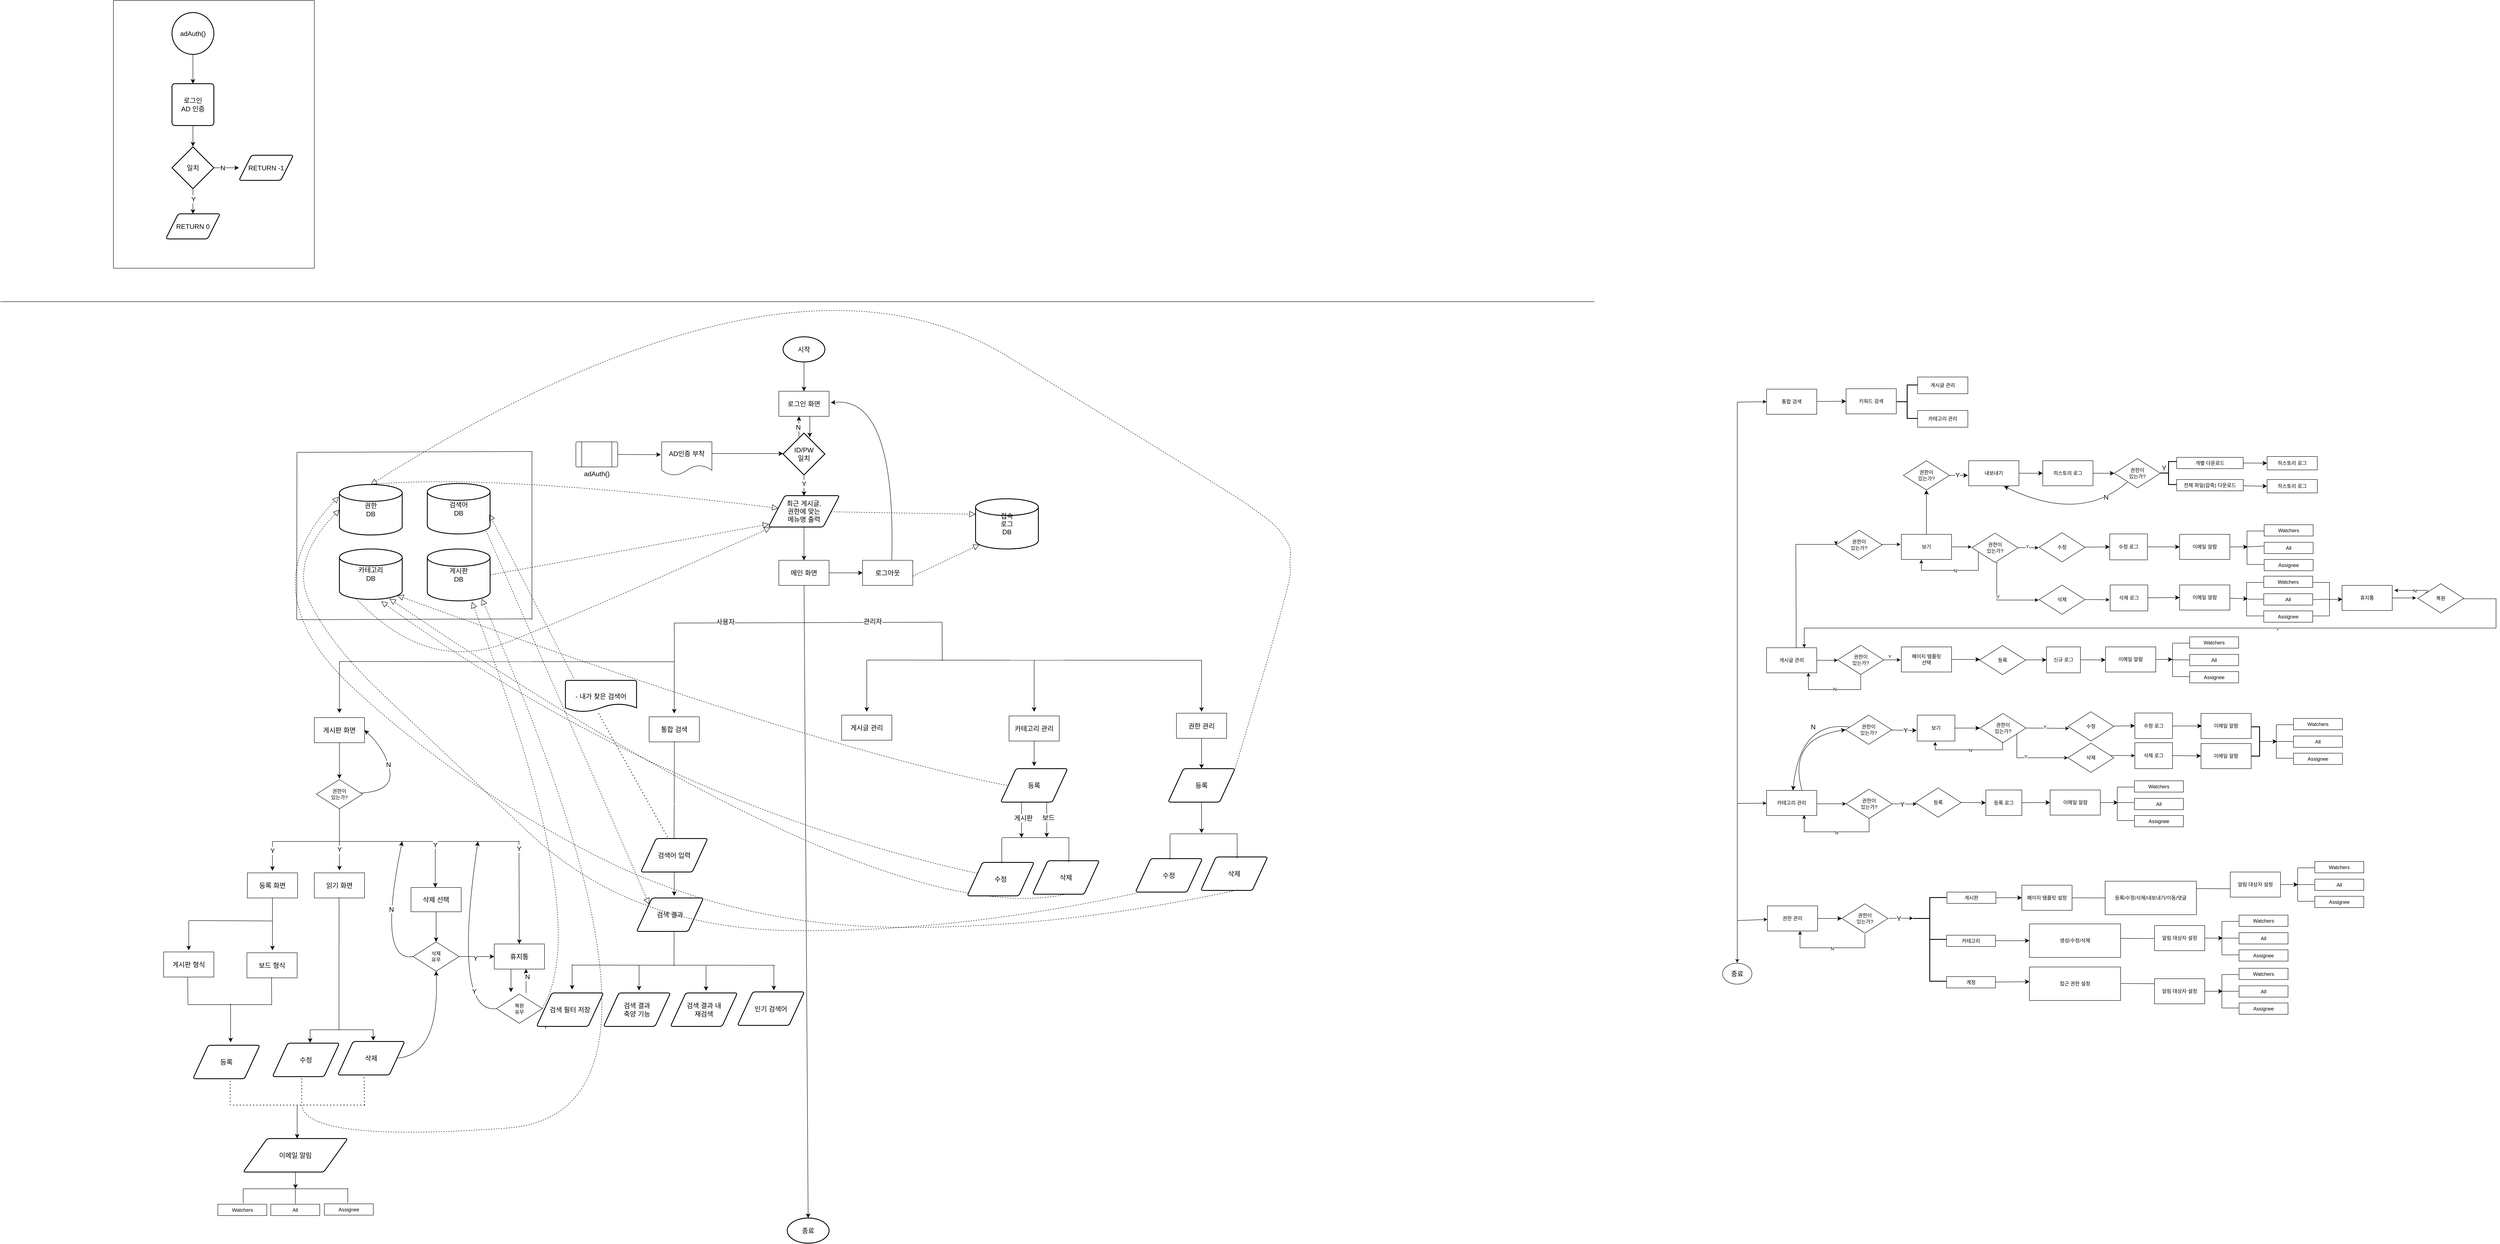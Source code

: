 <mxfile version="22.1.11" type="github">
  <diagram name="Page-1" id="edf60f1a-56cd-e834-aa8a-f176f3a09ee4">
    <mxGraphModel dx="5544" dy="2244" grid="1" gridSize="10" guides="1" tooltips="1" connect="1" arrows="1" fold="1" page="1" pageScale="1" pageWidth="1100" pageHeight="850" background="none" math="0" shadow="0">
      <root>
        <mxCell id="0" />
        <mxCell id="1" parent="0" />
        <mxCell id="URrm9f4mnOQlKwYiaSUi-79" value="" style="endArrow=classic;html=1;rounded=0;" parent="1" edge="1">
          <mxGeometry width="50" height="50" relative="1" as="geometry">
            <mxPoint x="680" y="-520" as="sourcePoint" />
            <mxPoint x="680" y="820" as="targetPoint" />
          </mxGeometry>
        </mxCell>
        <mxCell id="URrm9f4mnOQlKwYiaSUi-36" value="" style="endArrow=classic;html=1;rounded=0;" parent="1" edge="1">
          <mxGeometry width="50" height="50" relative="1" as="geometry">
            <mxPoint x="680" y="439" as="sourcePoint" />
            <mxPoint x="750" y="438.58" as="targetPoint" />
          </mxGeometry>
        </mxCell>
        <mxCell id="URrm9f4mnOQlKwYiaSUi-46" style="edgeStyle=orthogonalEdgeStyle;rounded=0;orthogonalLoop=1;jettySize=auto;html=1;" parent="1" source="URrm9f4mnOQlKwYiaSUi-37" edge="1">
          <mxGeometry relative="1" as="geometry">
            <mxPoint x="920" y="97" as="targetPoint" />
          </mxGeometry>
        </mxCell>
        <mxCell id="URrm9f4mnOQlKwYiaSUi-70" style="edgeStyle=orthogonalEdgeStyle;rounded=0;orthogonalLoop=1;jettySize=auto;html=1;exitX=0.5;exitY=0;exitDx=0;exitDy=0;" parent="1" source="URrm9f4mnOQlKwYiaSUi-173" edge="1">
          <mxGeometry relative="1" as="geometry">
            <mxPoint x="1070" y="-180" as="targetPoint" />
            <mxPoint x="974.99" y="34" as="sourcePoint" />
            <Array as="points">
              <mxPoint x="971" y="-180" />
            </Array>
          </mxGeometry>
        </mxCell>
        <mxCell id="URrm9f4mnOQlKwYiaSUi-37" value="게시글 관리" style="rounded=0;whiteSpace=wrap;html=1;" parent="1" vertex="1">
          <mxGeometry x="750" y="67" width="120" height="60" as="geometry" />
        </mxCell>
        <mxCell id="URrm9f4mnOQlKwYiaSUi-145" style="edgeStyle=orthogonalEdgeStyle;rounded=0;orthogonalLoop=1;jettySize=auto;html=1;" parent="1" source="URrm9f4mnOQlKwYiaSUi-53" edge="1">
          <mxGeometry relative="1" as="geometry">
            <mxPoint x="1240" y="-174" as="targetPoint" />
          </mxGeometry>
        </mxCell>
        <mxCell id="6Q4AC-Tpc4XNQMxzqcBr-212" style="edgeStyle=none;curved=1;rounded=0;orthogonalLoop=1;jettySize=auto;html=1;entryX=0.5;entryY=1;entryDx=0;entryDy=0;fontSize=12;startSize=8;endSize=8;" parent="1" source="URrm9f4mnOQlKwYiaSUi-53" target="6Q4AC-Tpc4XNQMxzqcBr-122" edge="1">
          <mxGeometry relative="1" as="geometry" />
        </mxCell>
        <mxCell id="URrm9f4mnOQlKwYiaSUi-53" value="보기" style="rounded=0;whiteSpace=wrap;html=1;" parent="1" vertex="1">
          <mxGeometry x="1072" y="-204" width="120" height="60" as="geometry" />
        </mxCell>
        <mxCell id="URrm9f4mnOQlKwYiaSUi-56" style="edgeStyle=orthogonalEdgeStyle;rounded=0;orthogonalLoop=1;jettySize=auto;html=1;entryX=0.399;entryY=1.012;entryDx=0;entryDy=0;entryPerimeter=0;" parent="1" source="URrm9f4mnOQlKwYiaSUi-143" target="URrm9f4mnOQlKwYiaSUi-53" edge="1">
          <mxGeometry relative="1" as="geometry">
            <mxPoint x="1120" y="-137" as="targetPoint" />
            <mxPoint x="1256" y="-78" as="sourcePoint" />
            <Array as="points">
              <mxPoint x="1256" y="-118" />
              <mxPoint x="1120" y="-118" />
            </Array>
          </mxGeometry>
        </mxCell>
        <mxCell id="URrm9f4mnOQlKwYiaSUi-57" value="N" style="edgeLabel;html=1;align=center;verticalAlign=middle;resizable=0;points=[];rounded=0;" parent="URrm9f4mnOQlKwYiaSUi-56" vertex="1" connectable="0">
          <mxGeometry x="-0.032" y="1" relative="1" as="geometry">
            <mxPoint as="offset" />
          </mxGeometry>
        </mxCell>
        <mxCell id="URrm9f4mnOQlKwYiaSUi-157" style="edgeStyle=none;curved=1;rounded=0;orthogonalLoop=1;jettySize=auto;html=1;fontSize=12;startSize=8;endSize=8;entryX=0;entryY=0.5;entryDx=0;entryDy=0;" parent="1" source="URrm9f4mnOQlKwYiaSUi-55" target="6Q4AC-Tpc4XNQMxzqcBr-77" edge="1">
          <mxGeometry relative="1" as="geometry">
            <mxPoint x="1600" y="-174" as="targetPoint" />
          </mxGeometry>
        </mxCell>
        <mxCell id="URrm9f4mnOQlKwYiaSUi-55" value="수정" style="rhombus;whiteSpace=wrap;html=1;rounded=0;" parent="1" vertex="1">
          <mxGeometry x="1401" y="-208" width="110" height="70" as="geometry" />
        </mxCell>
        <mxCell id="URrm9f4mnOQlKwYiaSUi-65" style="edgeStyle=orthogonalEdgeStyle;rounded=0;orthogonalLoop=1;jettySize=auto;html=1;entryX=-0.017;entryY=0.572;entryDx=0;entryDy=0;entryPerimeter=0;" parent="1" source="URrm9f4mnOQlKwYiaSUi-61" target="6Q4AC-Tpc4XNQMxzqcBr-85" edge="1">
          <mxGeometry relative="1" as="geometry">
            <mxPoint x="1540" y="-50" as="targetPoint" />
          </mxGeometry>
        </mxCell>
        <mxCell id="URrm9f4mnOQlKwYiaSUi-61" value="삭제" style="rhombus;whiteSpace=wrap;html=1;rounded=0;" parent="1" vertex="1">
          <mxGeometry x="1401" y="-83" width="110" height="70" as="geometry" />
        </mxCell>
        <mxCell id="URrm9f4mnOQlKwYiaSUi-69" value="휴지통" style="rounded=0;whiteSpace=wrap;html=1;" parent="1" vertex="1">
          <mxGeometry x="2125" y="-82" width="120" height="60" as="geometry" />
        </mxCell>
        <mxCell id="URrm9f4mnOQlKwYiaSUi-73" style="edgeStyle=orthogonalEdgeStyle;rounded=0;orthogonalLoop=1;jettySize=auto;html=1;exitX=0.18;exitY=0.324;exitDx=0;exitDy=0;exitPerimeter=0;entryX=1.042;entryY=0.2;entryDx=0;entryDy=0;entryPerimeter=0;" parent="1" source="URrm9f4mnOQlKwYiaSUi-71" target="URrm9f4mnOQlKwYiaSUi-69" edge="1">
          <mxGeometry relative="1" as="geometry">
            <Array as="points">
              <mxPoint x="2326" y="-66" />
              <mxPoint x="2330" y="-66" />
              <mxPoint x="2330" y="-70" />
            </Array>
            <mxPoint x="2325.571" y="-67" as="sourcePoint" />
            <mxPoint x="2250" y="-70" as="targetPoint" />
          </mxGeometry>
        </mxCell>
        <mxCell id="URrm9f4mnOQlKwYiaSUi-75" value="N" style="edgeLabel;html=1;align=center;verticalAlign=middle;resizable=0;points=[];rounded=0;" parent="URrm9f4mnOQlKwYiaSUi-73" vertex="1" connectable="0">
          <mxGeometry x="-0.061" relative="1" as="geometry">
            <mxPoint y="1" as="offset" />
          </mxGeometry>
        </mxCell>
        <mxCell id="URrm9f4mnOQlKwYiaSUi-74" style="edgeStyle=orthogonalEdgeStyle;rounded=0;orthogonalLoop=1;jettySize=auto;html=1;entryX=0.75;entryY=0;entryDx=0;entryDy=0;" parent="1" source="URrm9f4mnOQlKwYiaSUi-71" target="URrm9f4mnOQlKwYiaSUi-37" edge="1">
          <mxGeometry relative="1" as="geometry">
            <mxPoint x="860" y="40" as="targetPoint" />
            <mxPoint x="2412" y="-40" as="sourcePoint" />
            <Array as="points">
              <mxPoint x="2493" y="-50" />
              <mxPoint x="2493" y="20" />
              <mxPoint x="840" y="20" />
            </Array>
          </mxGeometry>
        </mxCell>
        <mxCell id="URrm9f4mnOQlKwYiaSUi-76" value="Y" style="edgeLabel;html=1;align=center;verticalAlign=middle;resizable=0;points=[];rounded=0;" parent="URrm9f4mnOQlKwYiaSUi-74" vertex="1" connectable="0">
          <mxGeometry x="-0.274" y="2" relative="1" as="geometry">
            <mxPoint as="offset" />
          </mxGeometry>
        </mxCell>
        <mxCell id="URrm9f4mnOQlKwYiaSUi-71" value="복원" style="rhombus;whiteSpace=wrap;html=1;rounded=0;" parent="1" vertex="1">
          <mxGeometry x="2306" y="-86" width="110" height="70" as="geometry" />
        </mxCell>
        <mxCell id="URrm9f4mnOQlKwYiaSUi-72" style="edgeStyle=orthogonalEdgeStyle;rounded=0;orthogonalLoop=1;jettySize=auto;html=1;entryX=0;entryY=0.5;entryDx=0;entryDy=0;" parent="1" source="URrm9f4mnOQlKwYiaSUi-69" edge="1">
          <mxGeometry relative="1" as="geometry">
            <Array as="points">
              <mxPoint x="2302" y="-52" />
            </Array>
            <mxPoint x="2302" y="-52" as="targetPoint" />
          </mxGeometry>
        </mxCell>
        <mxCell id="URrm9f4mnOQlKwYiaSUi-135" style="edgeStyle=orthogonalEdgeStyle;rounded=0;orthogonalLoop=1;jettySize=auto;html=1;" parent="1" source="URrm9f4mnOQlKwYiaSUi-134" edge="1">
          <mxGeometry relative="1" as="geometry">
            <mxPoint x="1070" y="96" as="targetPoint" />
          </mxGeometry>
        </mxCell>
        <mxCell id="URrm9f4mnOQlKwYiaSUi-139" value="Y" style="edgeLabel;html=1;align=center;verticalAlign=middle;resizable=0;points=[];" parent="URrm9f4mnOQlKwYiaSUi-135" vertex="1" connectable="0">
          <mxGeometry x="-0.258" y="8" relative="1" as="geometry">
            <mxPoint x="-1" as="offset" />
          </mxGeometry>
        </mxCell>
        <mxCell id="URrm9f4mnOQlKwYiaSUi-141" style="edgeStyle=orthogonalEdgeStyle;rounded=0;orthogonalLoop=1;jettySize=auto;html=1;" parent="1" source="URrm9f4mnOQlKwYiaSUi-134" edge="1">
          <mxGeometry relative="1" as="geometry">
            <mxPoint x="850" y="127" as="targetPoint" />
            <Array as="points">
              <mxPoint x="975" y="167" />
              <mxPoint x="850" y="167" />
              <mxPoint x="850" y="127" />
            </Array>
          </mxGeometry>
        </mxCell>
        <mxCell id="URrm9f4mnOQlKwYiaSUi-142" value="N" style="edgeLabel;html=1;align=center;verticalAlign=middle;resizable=0;points=[];" parent="URrm9f4mnOQlKwYiaSUi-141" vertex="1" connectable="0">
          <mxGeometry x="-0.027" y="-1" relative="1" as="geometry">
            <mxPoint as="offset" />
          </mxGeometry>
        </mxCell>
        <mxCell id="URrm9f4mnOQlKwYiaSUi-134" value="권한이 &lt;br&gt;있는가?" style="rhombus;whiteSpace=wrap;html=1;rounded=0;" parent="1" vertex="1">
          <mxGeometry x="920" y="61" width="110" height="70" as="geometry" />
        </mxCell>
        <mxCell id="URrm9f4mnOQlKwYiaSUi-146" style="edgeStyle=orthogonalEdgeStyle;rounded=0;orthogonalLoop=1;jettySize=auto;html=1;" parent="1" source="URrm9f4mnOQlKwYiaSUi-143" edge="1">
          <mxGeometry relative="1" as="geometry">
            <mxPoint x="1400" y="-172" as="targetPoint" />
          </mxGeometry>
        </mxCell>
        <mxCell id="URrm9f4mnOQlKwYiaSUi-147" value="Y" style="edgeLabel;html=1;align=center;verticalAlign=middle;resizable=0;points=[];" parent="URrm9f4mnOQlKwYiaSUi-146" vertex="1" connectable="0">
          <mxGeometry x="-0.126" y="3" relative="1" as="geometry">
            <mxPoint as="offset" />
          </mxGeometry>
        </mxCell>
        <mxCell id="URrm9f4mnOQlKwYiaSUi-143" value="권한이 &lt;br&gt;있는가?" style="rhombus;whiteSpace=wrap;html=1;rounded=0;" parent="1" vertex="1">
          <mxGeometry x="1241" y="-207" width="110" height="70" as="geometry" />
        </mxCell>
        <mxCell id="URrm9f4mnOQlKwYiaSUi-148" style="edgeStyle=orthogonalEdgeStyle;rounded=0;orthogonalLoop=1;jettySize=auto;html=1;" parent="1" edge="1">
          <mxGeometry relative="1" as="geometry">
            <mxPoint x="1400" y="-47" as="targetPoint" />
            <mxPoint x="1302" y="-137" as="sourcePoint" />
            <Array as="points">
              <mxPoint x="1302" y="-136" />
              <mxPoint x="1300" y="-136" />
              <mxPoint x="1300" y="-47" />
            </Array>
          </mxGeometry>
        </mxCell>
        <mxCell id="URrm9f4mnOQlKwYiaSUi-149" value="Y" style="edgeLabel;html=1;align=center;verticalAlign=middle;resizable=0;points=[];" parent="URrm9f4mnOQlKwYiaSUi-148" vertex="1" connectable="0">
          <mxGeometry x="-0.126" y="3" relative="1" as="geometry">
            <mxPoint as="offset" />
          </mxGeometry>
        </mxCell>
        <mxCell id="URrm9f4mnOQlKwYiaSUi-153" value="" style="group;rounded=0;" parent="1" vertex="1" connectable="0">
          <mxGeometry x="680" y="-551" width="190" height="60" as="geometry" />
        </mxCell>
        <mxCell id="URrm9f4mnOQlKwYiaSUi-154" value="" style="endArrow=classic;html=1;rounded=0;entryX=0;entryY=0.5;entryDx=0;entryDy=0;" parent="URrm9f4mnOQlKwYiaSUi-153" target="URrm9f4mnOQlKwYiaSUi-155" edge="1">
          <mxGeometry width="50" height="50" relative="1" as="geometry">
            <mxPoint y="31" as="sourcePoint" />
            <mxPoint x="70" y="30.58" as="targetPoint" />
          </mxGeometry>
        </mxCell>
        <mxCell id="URrm9f4mnOQlKwYiaSUi-155" value="통합 검색" style="rounded=0;whiteSpace=wrap;html=1;" parent="URrm9f4mnOQlKwYiaSUi-153" vertex="1">
          <mxGeometry x="70" width="120" height="60" as="geometry" />
        </mxCell>
        <mxCell id="6Q4AC-Tpc4XNQMxzqcBr-361" style="edgeStyle=none;curved=1;rounded=0;orthogonalLoop=1;jettySize=auto;html=1;fontSize=12;startSize=8;endSize=8;" parent="1" source="URrm9f4mnOQlKwYiaSUi-156" edge="1">
          <mxGeometry relative="1" as="geometry">
            <mxPoint x="1900" y="-174" as="targetPoint" />
          </mxGeometry>
        </mxCell>
        <mxCell id="URrm9f4mnOQlKwYiaSUi-156" value="이메일 알람" style="rounded=0;whiteSpace=wrap;html=1;" parent="1" vertex="1">
          <mxGeometry x="1737" y="-204" width="120" height="60" as="geometry" />
        </mxCell>
        <mxCell id="URrm9f4mnOQlKwYiaSUi-40" value="" style="endArrow=classic;html=1;rounded=0;" parent="1" target="URrm9f4mnOQlKwYiaSUi-41" edge="1">
          <mxGeometry width="50" height="50" relative="1" as="geometry">
            <mxPoint x="680" y="719" as="sourcePoint" />
            <mxPoint x="750" y="718" as="targetPoint" />
          </mxGeometry>
        </mxCell>
        <mxCell id="6Q4AC-Tpc4XNQMxzqcBr-294" style="edgeStyle=none;curved=1;rounded=0;orthogonalLoop=1;jettySize=auto;html=1;fontSize=12;startSize=8;endSize=8;" parent="1" source="URrm9f4mnOQlKwYiaSUi-41" edge="1">
          <mxGeometry relative="1" as="geometry">
            <mxPoint x="930" y="714" as="targetPoint" />
          </mxGeometry>
        </mxCell>
        <mxCell id="URrm9f4mnOQlKwYiaSUi-41" value="권한 관리" style="rounded=0;whiteSpace=wrap;html=1;" parent="1" vertex="1">
          <mxGeometry x="752" y="684" width="120" height="60" as="geometry" />
        </mxCell>
        <mxCell id="URrm9f4mnOQlKwYiaSUi-83" style="edgeStyle=orthogonalEdgeStyle;rounded=0;orthogonalLoop=1;jettySize=auto;html=1;" parent="1" edge="1">
          <mxGeometry relative="1" as="geometry">
            <mxPoint x="940" y="440" as="targetPoint" />
            <mxPoint x="870" y="440.0" as="sourcePoint" />
          </mxGeometry>
        </mxCell>
        <mxCell id="URrm9f4mnOQlKwYiaSUi-35" value="카테고리 관리" style="rounded=0;whiteSpace=wrap;html=1;" parent="1" vertex="1">
          <mxGeometry x="750" y="408" width="120" height="60" as="geometry" />
        </mxCell>
        <mxCell id="URrm9f4mnOQlKwYiaSUi-118" style="edgeStyle=orthogonalEdgeStyle;rounded=0;orthogonalLoop=1;jettySize=auto;html=1;entryX=0.75;entryY=1;entryDx=0;entryDy=0;" parent="1" edge="1">
          <mxGeometry relative="1" as="geometry">
            <mxPoint x="840" y="467" as="targetPoint" />
            <mxPoint x="995" y="474" as="sourcePoint" />
            <Array as="points">
              <mxPoint x="995" y="507" />
              <mxPoint x="840" y="507" />
            </Array>
          </mxGeometry>
        </mxCell>
        <mxCell id="URrm9f4mnOQlKwYiaSUi-121" value="N" style="edgeLabel;html=1;align=center;verticalAlign=middle;resizable=0;points=[];rounded=0;" parent="URrm9f4mnOQlKwYiaSUi-118" vertex="1" connectable="0">
          <mxGeometry x="-0.028" y="2" relative="1" as="geometry">
            <mxPoint as="offset" />
          </mxGeometry>
        </mxCell>
        <mxCell id="URrm9f4mnOQlKwYiaSUi-117" value="권한이&lt;br&gt;있는가?" style="rhombus;whiteSpace=wrap;html=1;rounded=0;" parent="1" vertex="1">
          <mxGeometry x="940" y="405" width="110" height="70" as="geometry" />
        </mxCell>
        <mxCell id="6Q4AC-Tpc4XNQMxzqcBr-359" style="edgeStyle=none;curved=1;rounded=0;orthogonalLoop=1;jettySize=auto;html=1;fontSize=12;startSize=8;endSize=8;" parent="1" source="URrm9f4mnOQlKwYiaSUi-166" edge="1">
          <mxGeometry relative="1" as="geometry">
            <mxPoint x="1900" y="-50" as="targetPoint" />
          </mxGeometry>
        </mxCell>
        <mxCell id="URrm9f4mnOQlKwYiaSUi-166" value="이메일 알람" style="rounded=0;whiteSpace=wrap;html=1;" parent="1" vertex="1">
          <mxGeometry x="1737" y="-83" width="120" height="60" as="geometry" />
        </mxCell>
        <mxCell id="URrm9f4mnOQlKwYiaSUi-174" value="" style="edgeStyle=orthogonalEdgeStyle;rounded=0;orthogonalLoop=1;jettySize=auto;html=1;entryX=0;entryY=0.5;entryDx=0;entryDy=0;exitX=0.59;exitY=-0.002;exitDx=0;exitDy=0;exitPerimeter=0;" parent="1" source="URrm9f4mnOQlKwYiaSUi-37" target="URrm9f4mnOQlKwYiaSUi-173" edge="1">
          <mxGeometry relative="1" as="geometry">
            <mxPoint x="859" y="-177" as="targetPoint" />
            <mxPoint x="820" y="40" as="sourcePoint" />
            <Array as="points">
              <mxPoint x="821" y="39" />
              <mxPoint x="820" y="-180" />
              <mxPoint x="916" y="-180" />
            </Array>
          </mxGeometry>
        </mxCell>
        <mxCell id="URrm9f4mnOQlKwYiaSUi-173" value="권한이 &lt;br&gt;있는가?" style="rhombus;whiteSpace=wrap;html=1;rounded=0;" parent="1" vertex="1">
          <mxGeometry x="916" y="-214" width="110" height="70" as="geometry" />
        </mxCell>
        <mxCell id="6Q4AC-Tpc4XNQMxzqcBr-78" style="edgeStyle=none;curved=1;rounded=0;orthogonalLoop=1;jettySize=auto;html=1;entryX=0;entryY=0.5;entryDx=0;entryDy=0;fontSize=12;startSize=8;endSize=8;" parent="1" source="6Q4AC-Tpc4XNQMxzqcBr-77" target="URrm9f4mnOQlKwYiaSUi-156" edge="1">
          <mxGeometry relative="1" as="geometry" />
        </mxCell>
        <mxCell id="6Q4AC-Tpc4XNQMxzqcBr-77" value="수정 로그" style="rounded=0;whiteSpace=wrap;html=1;" parent="1" vertex="1">
          <mxGeometry x="1570" y="-205" width="90" height="62" as="geometry" />
        </mxCell>
        <mxCell id="6Q4AC-Tpc4XNQMxzqcBr-86" style="edgeStyle=none;curved=1;rounded=0;orthogonalLoop=1;jettySize=auto;html=1;entryX=0;entryY=0.5;entryDx=0;entryDy=0;fontSize=12;startSize=8;endSize=8;" parent="1" source="6Q4AC-Tpc4XNQMxzqcBr-85" target="URrm9f4mnOQlKwYiaSUi-166" edge="1">
          <mxGeometry relative="1" as="geometry" />
        </mxCell>
        <mxCell id="6Q4AC-Tpc4XNQMxzqcBr-85" value="삭제 로그" style="rounded=0;whiteSpace=wrap;html=1;" parent="1" vertex="1">
          <mxGeometry x="1571" y="-83" width="90" height="62" as="geometry" />
        </mxCell>
        <mxCell id="6Q4AC-Tpc4XNQMxzqcBr-93" value="Watchers" style="rounded=0;whiteSpace=wrap;html=1;" parent="1" vertex="1">
          <mxGeometry x="1938" y="-104" width="117" height="27" as="geometry" />
        </mxCell>
        <mxCell id="6Q4AC-Tpc4XNQMxzqcBr-360" style="edgeStyle=none;curved=1;rounded=0;orthogonalLoop=1;jettySize=auto;html=1;fontSize=12;startSize=8;endSize=8;" parent="1" edge="1">
          <mxGeometry relative="1" as="geometry">
            <mxPoint x="2126" y="-48.64" as="targetPoint" />
            <mxPoint x="2091" y="-48.64" as="sourcePoint" />
          </mxGeometry>
        </mxCell>
        <mxCell id="6Q4AC-Tpc4XNQMxzqcBr-94" value="All" style="rounded=0;whiteSpace=wrap;html=1;" parent="1" vertex="1">
          <mxGeometry x="1938" y="-62" width="117" height="27" as="geometry" />
        </mxCell>
        <mxCell id="6Q4AC-Tpc4XNQMxzqcBr-95" value="Assignee" style="rounded=0;whiteSpace=wrap;html=1;" parent="1" vertex="1">
          <mxGeometry x="1938" y="-21" width="117" height="27" as="geometry" />
        </mxCell>
        <mxCell id="6Q4AC-Tpc4XNQMxzqcBr-109" style="edgeStyle=orthogonalEdgeStyle;rounded=0;orthogonalLoop=1;jettySize=auto;html=1;entryX=-0.017;entryY=0.572;entryDx=0;entryDy=0;entryPerimeter=0;" parent="1" edge="1">
          <mxGeometry relative="1" as="geometry">
            <mxPoint x="1108.47" y="440.464" as="targetPoint" />
            <mxPoint x="1050" y="440" as="sourcePoint" />
          </mxGeometry>
        </mxCell>
        <mxCell id="6Q4AC-Tpc4XNQMxzqcBr-119" value="Y" style="edgeLabel;html=1;align=center;verticalAlign=middle;resizable=0;points=[];fontSize=16;" parent="6Q4AC-Tpc4XNQMxzqcBr-109" vertex="1" connectable="0">
          <mxGeometry x="-0.178" relative="1" as="geometry">
            <mxPoint as="offset" />
          </mxGeometry>
        </mxCell>
        <mxCell id="6Q4AC-Tpc4XNQMxzqcBr-112" style="edgeStyle=none;curved=1;rounded=0;orthogonalLoop=1;jettySize=auto;html=1;entryX=0;entryY=0.5;entryDx=0;entryDy=0;fontSize=12;startSize=8;endSize=8;" parent="1" target="6Q4AC-Tpc4XNQMxzqcBr-113" edge="1">
          <mxGeometry relative="1" as="geometry">
            <mxPoint x="1200.0" y="436.567" as="sourcePoint" />
            <mxPoint x="1270" y="437" as="targetPoint" />
          </mxGeometry>
        </mxCell>
        <mxCell id="6Q4AC-Tpc4XNQMxzqcBr-203" style="edgeStyle=none;curved=1;rounded=0;orthogonalLoop=1;jettySize=auto;html=1;entryX=0;entryY=0.5;entryDx=0;entryDy=0;fontSize=12;startSize=8;endSize=8;" parent="1" source="6Q4AC-Tpc4XNQMxzqcBr-113" target="6Q4AC-Tpc4XNQMxzqcBr-198" edge="1">
          <mxGeometry relative="1" as="geometry" />
        </mxCell>
        <mxCell id="6Q4AC-Tpc4XNQMxzqcBr-113" value="등록 로그" style="rounded=0;whiteSpace=wrap;html=1;" parent="1" vertex="1">
          <mxGeometry x="1274" y="407" width="86" height="61" as="geometry" />
        </mxCell>
        <mxCell id="6Q4AC-Tpc4XNQMxzqcBr-131" style="edgeStyle=none;curved=1;rounded=0;orthogonalLoop=1;jettySize=auto;html=1;fontSize=12;startSize=8;endSize=8;" parent="1" source="6Q4AC-Tpc4XNQMxzqcBr-122" edge="1">
          <mxGeometry relative="1" as="geometry">
            <mxPoint x="1231" y="-345" as="targetPoint" />
          </mxGeometry>
        </mxCell>
        <mxCell id="6Q4AC-Tpc4XNQMxzqcBr-135" value="Y" style="edgeLabel;html=1;align=center;verticalAlign=middle;resizable=0;points=[];fontSize=16;" parent="6Q4AC-Tpc4XNQMxzqcBr-131" vertex="1" connectable="0">
          <mxGeometry x="-0.162" y="1" relative="1" as="geometry">
            <mxPoint as="offset" />
          </mxGeometry>
        </mxCell>
        <mxCell id="6Q4AC-Tpc4XNQMxzqcBr-122" value="권한이 &lt;br&gt;있는가?" style="rhombus;whiteSpace=wrap;html=1;rounded=0;" parent="1" vertex="1">
          <mxGeometry x="1077" y="-380" width="110" height="70" as="geometry" />
        </mxCell>
        <mxCell id="6Q4AC-Tpc4XNQMxzqcBr-123" style="edgeStyle=none;curved=1;rounded=0;orthogonalLoop=1;jettySize=auto;html=1;exitX=0;exitY=1;exitDx=0;exitDy=0;fontSize=12;startSize=8;endSize=8;" parent="1" source="6Q4AC-Tpc4XNQMxzqcBr-122" target="6Q4AC-Tpc4XNQMxzqcBr-122" edge="1">
          <mxGeometry relative="1" as="geometry" />
        </mxCell>
        <mxCell id="6Q4AC-Tpc4XNQMxzqcBr-143" style="edgeStyle=none;curved=1;rounded=0;orthogonalLoop=1;jettySize=auto;html=1;entryX=0;entryY=0.5;entryDx=0;entryDy=0;fontSize=12;startSize=8;endSize=8;" parent="1" target="6Q4AC-Tpc4XNQMxzqcBr-142" edge="1">
          <mxGeometry relative="1" as="geometry">
            <mxPoint x="1353" y="-350" as="sourcePoint" />
          </mxGeometry>
        </mxCell>
        <mxCell id="6Q4AC-Tpc4XNQMxzqcBr-129" value="내보내기" style="rounded=0;whiteSpace=wrap;html=1;" parent="1" vertex="1">
          <mxGeometry x="1233" y="-380" width="120" height="60" as="geometry" />
        </mxCell>
        <mxCell id="6Q4AC-Tpc4XNQMxzqcBr-138" value="" style="strokeWidth=2;html=1;shape=mxgraph.flowchart.annotation_2;align=left;labelPosition=right;pointerEvents=1;fontSize=16;" parent="1" vertex="1">
          <mxGeometry x="1691" y="-378" width="39" height="55" as="geometry" />
        </mxCell>
        <mxCell id="6Q4AC-Tpc4XNQMxzqcBr-140" value="개별 다운로드" style="rounded=0;whiteSpace=wrap;html=1;" parent="1" vertex="1">
          <mxGeometry x="1730" y="-388" width="159" height="27" as="geometry" />
        </mxCell>
        <mxCell id="6Q4AC-Tpc4XNQMxzqcBr-141" value="전체 파일(압축) 다운로드" style="rounded=0;whiteSpace=wrap;html=1;" parent="1" vertex="1">
          <mxGeometry x="1730" y="-335" width="159" height="27" as="geometry" />
        </mxCell>
        <mxCell id="6Q4AC-Tpc4XNQMxzqcBr-243" style="edgeStyle=none;curved=1;rounded=0;orthogonalLoop=1;jettySize=auto;html=1;entryX=0;entryY=0.5;entryDx=0;entryDy=0;fontSize=12;startSize=8;endSize=8;" parent="1" source="6Q4AC-Tpc4XNQMxzqcBr-142" target="6Q4AC-Tpc4XNQMxzqcBr-242" edge="1">
          <mxGeometry relative="1" as="geometry" />
        </mxCell>
        <mxCell id="6Q4AC-Tpc4XNQMxzqcBr-142" value="히스토리 로그" style="rounded=0;whiteSpace=wrap;html=1;" parent="1" vertex="1">
          <mxGeometry x="1410" y="-380" width="120" height="60" as="geometry" />
        </mxCell>
        <mxCell id="6Q4AC-Tpc4XNQMxzqcBr-150" style="edgeStyle=none;curved=1;rounded=0;orthogonalLoop=1;jettySize=auto;html=1;fontSize=12;startSize=8;endSize=8;" parent="1" source="6Q4AC-Tpc4XNQMxzqcBr-147" target="URrm9f4mnOQlKwYiaSUi-35" edge="1">
          <mxGeometry relative="1" as="geometry">
            <Array as="points">
              <mxPoint x="830" y="240" />
            </Array>
          </mxGeometry>
        </mxCell>
        <mxCell id="6Q4AC-Tpc4XNQMxzqcBr-151" value="N" style="edgeLabel;html=1;align=center;verticalAlign=middle;resizable=0;points=[];fontSize=16;" parent="6Q4AC-Tpc4XNQMxzqcBr-150" vertex="1" connectable="0">
          <mxGeometry x="-0.398" y="11" relative="1" as="geometry">
            <mxPoint as="offset" />
          </mxGeometry>
        </mxCell>
        <mxCell id="6Q4AC-Tpc4XNQMxzqcBr-147" value="권한이&lt;br&gt;있는가?" style="rhombus;whiteSpace=wrap;html=1;rounded=0;" parent="1" vertex="1">
          <mxGeometry x="939" y="228" width="110" height="70" as="geometry" />
        </mxCell>
        <mxCell id="6Q4AC-Tpc4XNQMxzqcBr-149" value="" style="endArrow=classic;html=1;rounded=0;fontSize=12;startSize=8;endSize=8;curved=1;entryX=0;entryY=0.5;entryDx=0;entryDy=0;exitX=0.705;exitY=-0.009;exitDx=0;exitDy=0;exitPerimeter=0;" parent="1" source="URrm9f4mnOQlKwYiaSUi-35" target="6Q4AC-Tpc4XNQMxzqcBr-147" edge="1">
          <mxGeometry width="50" height="50" relative="1" as="geometry">
            <mxPoint x="840" y="343" as="sourcePoint" />
            <mxPoint x="890" y="293" as="targetPoint" />
            <Array as="points">
              <mxPoint x="800" y="283" />
            </Array>
          </mxGeometry>
        </mxCell>
        <mxCell id="6Q4AC-Tpc4XNQMxzqcBr-161" style="edgeStyle=none;curved=1;rounded=0;orthogonalLoop=1;jettySize=auto;html=1;fontSize=12;startSize=8;endSize=8;entryX=0;entryY=0.5;entryDx=0;entryDy=0;" parent="1" source="6Q4AC-Tpc4XNQMxzqcBr-152" target="6Q4AC-Tpc4XNQMxzqcBr-162" edge="1">
          <mxGeometry relative="1" as="geometry">
            <mxPoint x="1270" y="260" as="targetPoint" />
          </mxGeometry>
        </mxCell>
        <mxCell id="6Q4AC-Tpc4XNQMxzqcBr-152" value="보기" style="rounded=0;whiteSpace=wrap;html=1;" parent="1" vertex="1">
          <mxGeometry x="1110" y="228" width="90" height="62" as="geometry" />
        </mxCell>
        <mxCell id="6Q4AC-Tpc4XNQMxzqcBr-154" style="edgeStyle=none;curved=1;rounded=0;orthogonalLoop=1;jettySize=auto;html=1;entryX=-0.014;entryY=0.591;entryDx=0;entryDy=0;entryPerimeter=0;fontSize=12;startSize=8;endSize=8;" parent="1" source="6Q4AC-Tpc4XNQMxzqcBr-147" target="6Q4AC-Tpc4XNQMxzqcBr-152" edge="1">
          <mxGeometry relative="1" as="geometry" />
        </mxCell>
        <mxCell id="6Q4AC-Tpc4XNQMxzqcBr-155" value="Y" style="edgeLabel;html=1;align=center;verticalAlign=middle;resizable=0;points=[];fontSize=16;" parent="6Q4AC-Tpc4XNQMxzqcBr-154" vertex="1" connectable="0">
          <mxGeometry x="0.093" relative="1" as="geometry">
            <mxPoint as="offset" />
          </mxGeometry>
        </mxCell>
        <mxCell id="6Q4AC-Tpc4XNQMxzqcBr-160" value="수정 로그" style="rounded=0;whiteSpace=wrap;html=1;" parent="1" vertex="1">
          <mxGeometry x="1630" y="223" width="90" height="61" as="geometry" />
        </mxCell>
        <mxCell id="6Q4AC-Tpc4XNQMxzqcBr-162" value="권한이&lt;br&gt;있는가?" style="rhombus;whiteSpace=wrap;html=1;rounded=0;" parent="1" vertex="1">
          <mxGeometry x="1260" y="224" width="110" height="70" as="geometry" />
        </mxCell>
        <mxCell id="6Q4AC-Tpc4XNQMxzqcBr-164" style="edgeStyle=orthogonalEdgeStyle;rounded=0;orthogonalLoop=1;jettySize=auto;html=1;entryX=0.5;entryY=1;entryDx=0;entryDy=0;" parent="1" edge="1">
          <mxGeometry relative="1" as="geometry">
            <mxPoint x="1153" y="292" as="targetPoint" />
            <mxPoint x="1314" y="292" as="sourcePoint" />
            <Array as="points">
              <mxPoint x="1314" y="311" />
              <mxPoint x="1153" y="311" />
            </Array>
          </mxGeometry>
        </mxCell>
        <mxCell id="6Q4AC-Tpc4XNQMxzqcBr-165" value="N" style="edgeLabel;html=1;align=center;verticalAlign=middle;resizable=0;points=[];rounded=0;" parent="6Q4AC-Tpc4XNQMxzqcBr-164" vertex="1" connectable="0">
          <mxGeometry x="-0.032" y="1" relative="1" as="geometry">
            <mxPoint as="offset" />
          </mxGeometry>
        </mxCell>
        <mxCell id="6Q4AC-Tpc4XNQMxzqcBr-166" style="edgeStyle=orthogonalEdgeStyle;rounded=0;orthogonalLoop=1;jettySize=auto;html=1;entryX=0.024;entryY=0.569;entryDx=0;entryDy=0;entryPerimeter=0;" parent="1" target="6Q4AC-Tpc4XNQMxzqcBr-170" edge="1">
          <mxGeometry relative="1" as="geometry">
            <mxPoint x="1418" y="258.82" as="targetPoint" />
            <mxPoint x="1369" y="258.82" as="sourcePoint" />
          </mxGeometry>
        </mxCell>
        <mxCell id="6Q4AC-Tpc4XNQMxzqcBr-167" value="Y" style="edgeLabel;html=1;align=center;verticalAlign=middle;resizable=0;points=[];" parent="6Q4AC-Tpc4XNQMxzqcBr-166" vertex="1" connectable="0">
          <mxGeometry x="-0.126" y="3" relative="1" as="geometry">
            <mxPoint as="offset" />
          </mxGeometry>
        </mxCell>
        <mxCell id="6Q4AC-Tpc4XNQMxzqcBr-168" style="edgeStyle=orthogonalEdgeStyle;rounded=0;orthogonalLoop=1;jettySize=auto;html=1;" parent="1" edge="1">
          <mxGeometry relative="1" as="geometry">
            <mxPoint x="1470" y="330" as="targetPoint" />
            <mxPoint x="1348" y="273.091" as="sourcePoint" />
            <Array as="points">
              <mxPoint x="1348" y="330" />
              <mxPoint x="1465" y="330" />
            </Array>
          </mxGeometry>
        </mxCell>
        <mxCell id="6Q4AC-Tpc4XNQMxzqcBr-169" value="Y" style="edgeLabel;html=1;align=center;verticalAlign=middle;resizable=0;points=[];" parent="6Q4AC-Tpc4XNQMxzqcBr-168" vertex="1" connectable="0">
          <mxGeometry x="-0.126" y="3" relative="1" as="geometry">
            <mxPoint as="offset" />
          </mxGeometry>
        </mxCell>
        <mxCell id="6Q4AC-Tpc4XNQMxzqcBr-175" style="edgeStyle=none;curved=1;rounded=0;orthogonalLoop=1;jettySize=auto;html=1;entryX=0;entryY=0.5;entryDx=0;entryDy=0;fontSize=12;startSize=8;endSize=8;" parent="1" source="6Q4AC-Tpc4XNQMxzqcBr-170" target="6Q4AC-Tpc4XNQMxzqcBr-160" edge="1">
          <mxGeometry relative="1" as="geometry" />
        </mxCell>
        <mxCell id="6Q4AC-Tpc4XNQMxzqcBr-170" value="수정" style="rhombus;whiteSpace=wrap;html=1;rounded=0;" parent="1" vertex="1">
          <mxGeometry x="1470" y="220" width="110" height="70" as="geometry" />
        </mxCell>
        <mxCell id="6Q4AC-Tpc4XNQMxzqcBr-171" value="삭제" style="rhombus;whiteSpace=wrap;html=1;rounded=0;" parent="1" vertex="1">
          <mxGeometry x="1470" y="295" width="110" height="70" as="geometry" />
        </mxCell>
        <mxCell id="6Q4AC-Tpc4XNQMxzqcBr-173" value="이메일 알람" style="rounded=0;whiteSpace=wrap;html=1;" parent="1" vertex="1">
          <mxGeometry x="1788" y="224" width="120" height="60" as="geometry" />
        </mxCell>
        <mxCell id="6Q4AC-Tpc4XNQMxzqcBr-174" style="edgeStyle=none;curved=1;rounded=0;orthogonalLoop=1;jettySize=auto;html=1;fontSize=12;startSize=8;endSize=8;" parent="1" edge="1">
          <mxGeometry relative="1" as="geometry">
            <mxPoint x="1720" y="254" as="sourcePoint" />
            <mxPoint x="1790" y="254" as="targetPoint" />
          </mxGeometry>
        </mxCell>
        <mxCell id="6Q4AC-Tpc4XNQMxzqcBr-184" style="edgeStyle=orthogonalEdgeStyle;rounded=0;orthogonalLoop=1;jettySize=auto;html=1;exitX=0.93;exitY=0.422;exitDx=0;exitDy=0;exitPerimeter=0;" parent="1" source="6Q4AC-Tpc4XNQMxzqcBr-171" target="6Q4AC-Tpc4XNQMxzqcBr-187" edge="1">
          <mxGeometry relative="1" as="geometry">
            <mxPoint x="1609" y="327" as="targetPoint" />
            <mxPoint x="1580" y="329" as="sourcePoint" />
          </mxGeometry>
        </mxCell>
        <mxCell id="6Q4AC-Tpc4XNQMxzqcBr-185" value="이메일 알람" style="rounded=0;whiteSpace=wrap;html=1;" parent="1" vertex="1">
          <mxGeometry x="1788" y="296" width="120" height="60" as="geometry" />
        </mxCell>
        <mxCell id="6Q4AC-Tpc4XNQMxzqcBr-186" style="edgeStyle=none;curved=1;rounded=0;orthogonalLoop=1;jettySize=auto;html=1;fontSize=12;startSize=8;endSize=8;" parent="1" target="6Q4AC-Tpc4XNQMxzqcBr-185" edge="1">
          <mxGeometry relative="1" as="geometry">
            <mxPoint x="1700" y="324.656" as="sourcePoint" />
            <mxPoint x="1804" y="324" as="targetPoint" />
          </mxGeometry>
        </mxCell>
        <mxCell id="6Q4AC-Tpc4XNQMxzqcBr-187" value="삭제 로그" style="rounded=0;whiteSpace=wrap;html=1;" parent="1" vertex="1">
          <mxGeometry x="1630" y="294" width="90" height="62" as="geometry" />
        </mxCell>
        <mxCell id="6Q4AC-Tpc4XNQMxzqcBr-357" style="edgeStyle=none;curved=1;rounded=0;orthogonalLoop=1;jettySize=auto;html=1;fontSize=12;startSize=8;endSize=8;" parent="1" source="6Q4AC-Tpc4XNQMxzqcBr-197" edge="1">
          <mxGeometry relative="1" as="geometry">
            <mxPoint x="1970" y="291" as="targetPoint" />
          </mxGeometry>
        </mxCell>
        <mxCell id="6Q4AC-Tpc4XNQMxzqcBr-197" value="" style="strokeWidth=2;html=1;shape=mxgraph.flowchart.annotation_1;align=left;pointerEvents=1;fontSize=16;rotation=-180;" parent="1" vertex="1">
          <mxGeometry x="1908" y="256" width="20" height="70" as="geometry" />
        </mxCell>
        <mxCell id="6Q4AC-Tpc4XNQMxzqcBr-362" style="edgeStyle=none;curved=1;rounded=0;orthogonalLoop=1;jettySize=auto;html=1;fontSize=12;startSize=8;endSize=8;" parent="1" source="6Q4AC-Tpc4XNQMxzqcBr-198" edge="1">
          <mxGeometry relative="1" as="geometry">
            <mxPoint x="1590" y="437" as="targetPoint" />
          </mxGeometry>
        </mxCell>
        <mxCell id="6Q4AC-Tpc4XNQMxzqcBr-198" value="이메일 알람" style="rounded=0;whiteSpace=wrap;html=1;" parent="1" vertex="1">
          <mxGeometry x="1427.5" y="407" width="120" height="60" as="geometry" />
        </mxCell>
        <mxCell id="6Q4AC-Tpc4XNQMxzqcBr-245" style="edgeStyle=none;curved=1;rounded=0;orthogonalLoop=1;jettySize=auto;html=1;fontSize=12;startSize=8;endSize=8;entryX=0.704;entryY=1.018;entryDx=0;entryDy=0;entryPerimeter=0;" parent="1" source="6Q4AC-Tpc4XNQMxzqcBr-242" target="6Q4AC-Tpc4XNQMxzqcBr-129" edge="1">
          <mxGeometry relative="1" as="geometry">
            <mxPoint x="1636" y="-260" as="targetPoint" />
            <Array as="points">
              <mxPoint x="1500" y="-230" />
            </Array>
          </mxGeometry>
        </mxCell>
        <mxCell id="6Q4AC-Tpc4XNQMxzqcBr-246" value="N" style="edgeLabel;html=1;align=center;verticalAlign=middle;resizable=0;points=[];fontSize=16;" parent="6Q4AC-Tpc4XNQMxzqcBr-245" vertex="1" connectable="0">
          <mxGeometry x="-0.64" y="-7" relative="1" as="geometry">
            <mxPoint as="offset" />
          </mxGeometry>
        </mxCell>
        <mxCell id="6Q4AC-Tpc4XNQMxzqcBr-242" value="권한이 &lt;br&gt;있는가?" style="rhombus;whiteSpace=wrap;html=1;rounded=0;" parent="1" vertex="1">
          <mxGeometry x="1581" y="-385" width="110" height="70" as="geometry" />
        </mxCell>
        <mxCell id="6Q4AC-Tpc4XNQMxzqcBr-244" value="Y" style="text;html=1;strokeColor=none;fillColor=none;align=center;verticalAlign=middle;whiteSpace=wrap;rounded=0;fontSize=16;" parent="1" vertex="1">
          <mxGeometry x="1670" y="-378" width="60" height="30" as="geometry" />
        </mxCell>
        <mxCell id="6Q4AC-Tpc4XNQMxzqcBr-251" style="edgeStyle=none;curved=1;rounded=0;orthogonalLoop=1;jettySize=auto;html=1;entryX=0;entryY=0.5;entryDx=0;entryDy=0;fontSize=12;startSize=8;endSize=8;exitX=1;exitY=0.5;exitDx=0;exitDy=0;" parent="1" source="6Q4AC-Tpc4XNQMxzqcBr-140" target="6Q4AC-Tpc4XNQMxzqcBr-252" edge="1">
          <mxGeometry relative="1" as="geometry">
            <mxPoint x="1890" y="-381" as="sourcePoint" />
          </mxGeometry>
        </mxCell>
        <mxCell id="6Q4AC-Tpc4XNQMxzqcBr-252" value="히스토리 로그" style="rounded=0;whiteSpace=wrap;html=1;" parent="1" vertex="1">
          <mxGeometry x="1946" y="-390" width="120" height="32" as="geometry" />
        </mxCell>
        <mxCell id="6Q4AC-Tpc4XNQMxzqcBr-255" style="edgeStyle=none;curved=1;rounded=0;orthogonalLoop=1;jettySize=auto;html=1;entryX=0;entryY=0.5;entryDx=0;entryDy=0;fontSize=12;startSize=8;endSize=8;exitX=1;exitY=0.5;exitDx=0;exitDy=0;" parent="1" target="6Q4AC-Tpc4XNQMxzqcBr-256" edge="1">
          <mxGeometry relative="1" as="geometry">
            <mxPoint x="1889" y="-320" as="sourcePoint" />
          </mxGeometry>
        </mxCell>
        <mxCell id="6Q4AC-Tpc4XNQMxzqcBr-256" value="히스토리 로그" style="rounded=0;whiteSpace=wrap;html=1;" parent="1" vertex="1">
          <mxGeometry x="1946" y="-335" width="120" height="32" as="geometry" />
        </mxCell>
        <mxCell id="6Q4AC-Tpc4XNQMxzqcBr-295" value="권한이&lt;br&gt;있는가?" style="rhombus;whiteSpace=wrap;html=1;rounded=0;" parent="1" vertex="1">
          <mxGeometry x="930" y="679" width="110" height="70" as="geometry" />
        </mxCell>
        <mxCell id="6Q4AC-Tpc4XNQMxzqcBr-296" style="edgeStyle=orthogonalEdgeStyle;rounded=0;orthogonalLoop=1;jettySize=auto;html=1;entryX=-0.017;entryY=0.572;entryDx=0;entryDy=0;entryPerimeter=0;" parent="1" edge="1">
          <mxGeometry relative="1" as="geometry">
            <mxPoint x="1100" y="713.57" as="targetPoint" />
            <mxPoint x="1042" y="713.57" as="sourcePoint" />
          </mxGeometry>
        </mxCell>
        <mxCell id="6Q4AC-Tpc4XNQMxzqcBr-297" value="Y" style="edgeLabel;html=1;align=center;verticalAlign=middle;resizable=0;points=[];fontSize=16;" parent="6Q4AC-Tpc4XNQMxzqcBr-296" vertex="1" connectable="0">
          <mxGeometry x="-0.178" relative="1" as="geometry">
            <mxPoint as="offset" />
          </mxGeometry>
        </mxCell>
        <mxCell id="6Q4AC-Tpc4XNQMxzqcBr-298" style="edgeStyle=orthogonalEdgeStyle;rounded=0;orthogonalLoop=1;jettySize=auto;html=1;entryX=0.75;entryY=1;entryDx=0;entryDy=0;" parent="1" edge="1">
          <mxGeometry relative="1" as="geometry">
            <mxPoint x="830" y="744" as="targetPoint" />
            <mxPoint x="985" y="751" as="sourcePoint" />
            <Array as="points">
              <mxPoint x="985" y="784" />
              <mxPoint x="830" y="784" />
            </Array>
          </mxGeometry>
        </mxCell>
        <mxCell id="6Q4AC-Tpc4XNQMxzqcBr-299" value="N" style="edgeLabel;html=1;align=center;verticalAlign=middle;resizable=0;points=[];rounded=0;" parent="6Q4AC-Tpc4XNQMxzqcBr-298" vertex="1" connectable="0">
          <mxGeometry x="-0.028" y="2" relative="1" as="geometry">
            <mxPoint as="offset" />
          </mxGeometry>
        </mxCell>
        <mxCell id="6Q4AC-Tpc4XNQMxzqcBr-275" value="등록/수정/삭제/내보내기/이동/댓글" style="rounded=0;whiteSpace=wrap;html=1;" parent="1" vertex="1">
          <mxGeometry x="1559" y="625" width="218" height="80" as="geometry" />
        </mxCell>
        <mxCell id="6Q4AC-Tpc4XNQMxzqcBr-276" value="" style="endArrow=none;html=1;rounded=0;fontSize=12;startSize=8;endSize=8;curved=1;entryX=0;entryY=0.5;entryDx=0;entryDy=0;" parent="1" target="6Q4AC-Tpc4XNQMxzqcBr-275" edge="1">
          <mxGeometry width="50" height="50" relative="1" as="geometry">
            <mxPoint x="1479" y="664.58" as="sourcePoint" />
            <mxPoint x="1549" y="664.58" as="targetPoint" />
          </mxGeometry>
        </mxCell>
        <mxCell id="6Q4AC-Tpc4XNQMxzqcBr-277" value="" style="endArrow=none;html=1;rounded=0;fontSize=12;startSize=8;endSize=8;curved=1;entryX=0;entryY=0.5;entryDx=0;entryDy=0;" parent="1" edge="1">
          <mxGeometry width="50" height="50" relative="1" as="geometry">
            <mxPoint x="1777" y="642.57" as="sourcePoint" />
            <mxPoint x="1857" y="642.99" as="targetPoint" />
          </mxGeometry>
        </mxCell>
        <mxCell id="6Q4AC-Tpc4XNQMxzqcBr-289" value="생성/수정/삭제" style="rounded=0;whiteSpace=wrap;html=1;" parent="1" vertex="1">
          <mxGeometry x="1378" y="727" width="218" height="80" as="geometry" />
        </mxCell>
        <mxCell id="6Q4AC-Tpc4XNQMxzqcBr-291" value="" style="endArrow=none;html=1;rounded=0;fontSize=12;startSize=8;endSize=8;curved=1;entryX=0;entryY=0.5;entryDx=0;entryDy=0;" parent="1" edge="1">
          <mxGeometry width="50" height="50" relative="1" as="geometry">
            <mxPoint x="1596" y="761.57" as="sourcePoint" />
            <mxPoint x="1676" y="761.99" as="targetPoint" />
          </mxGeometry>
        </mxCell>
        <mxCell id="6Q4AC-Tpc4XNQMxzqcBr-348" style="edgeStyle=none;curved=1;rounded=0;orthogonalLoop=1;jettySize=auto;html=1;entryX=0;entryY=0.5;entryDx=0;entryDy=0;fontSize=12;startSize=8;endSize=8;" parent="1" source="URrm9f4mnOQlKwYiaSUi-176" target="6Q4AC-Tpc4XNQMxzqcBr-345" edge="1">
          <mxGeometry relative="1" as="geometry" />
        </mxCell>
        <mxCell id="URrm9f4mnOQlKwYiaSUi-176" value="게시판" style="rounded=0;whiteSpace=wrap;html=1;" parent="1" vertex="1">
          <mxGeometry x="1181" y="651" width="117" height="27" as="geometry" />
        </mxCell>
        <mxCell id="6Q4AC-Tpc4XNQMxzqcBr-349" style="edgeStyle=none;curved=1;rounded=0;orthogonalLoop=1;jettySize=auto;html=1;entryX=0;entryY=0.5;entryDx=0;entryDy=0;fontSize=12;startSize=8;endSize=8;" parent="1" source="URrm9f4mnOQlKwYiaSUi-177" target="6Q4AC-Tpc4XNQMxzqcBr-289" edge="1">
          <mxGeometry relative="1" as="geometry" />
        </mxCell>
        <mxCell id="URrm9f4mnOQlKwYiaSUi-177" value="카테고리" style="rounded=0;whiteSpace=wrap;html=1;" parent="1" vertex="1">
          <mxGeometry x="1180" y="754" width="117" height="27" as="geometry" />
        </mxCell>
        <mxCell id="6Q4AC-Tpc4XNQMxzqcBr-229" value="" style="strokeWidth=2;html=1;shape=mxgraph.flowchart.annotation_2;align=left;labelPosition=right;pointerEvents=1;fontSize=16;" parent="1" vertex="1">
          <mxGeometry x="1100" y="664" width="80" height="100" as="geometry" />
        </mxCell>
        <mxCell id="6Q4AC-Tpc4XNQMxzqcBr-300" value="" style="strokeWidth=2;html=1;shape=mxgraph.flowchart.annotation_1;align=left;pointerEvents=1;fontSize=16;" parent="1" vertex="1">
          <mxGeometry x="1140" y="764" width="40" height="100" as="geometry" />
        </mxCell>
        <mxCell id="6Q4AC-Tpc4XNQMxzqcBr-301" value="계정" style="rounded=0;whiteSpace=wrap;html=1;" parent="1" vertex="1">
          <mxGeometry x="1180" y="853" width="117" height="27" as="geometry" />
        </mxCell>
        <mxCell id="6Q4AC-Tpc4XNQMxzqcBr-304" value="접근 권한 설정" style="rounded=0;whiteSpace=wrap;html=1;" parent="1" vertex="1">
          <mxGeometry x="1378" y="830" width="218" height="80" as="geometry" />
        </mxCell>
        <mxCell id="6Q4AC-Tpc4XNQMxzqcBr-335" value="" style="endArrow=none;html=1;rounded=0;fontSize=12;startSize=8;endSize=8;curved=1;entryX=0;entryY=0.5;entryDx=0;entryDy=0;" parent="1" edge="1">
          <mxGeometry width="50" height="50" relative="1" as="geometry">
            <mxPoint x="1597" y="869.47" as="sourcePoint" />
            <mxPoint x="1677" y="869.89" as="targetPoint" />
          </mxGeometry>
        </mxCell>
        <mxCell id="6Q4AC-Tpc4XNQMxzqcBr-337" value="종료" style="ellipse;whiteSpace=wrap;html=1;fontSize=16;" parent="1" vertex="1">
          <mxGeometry x="645" y="821" width="70" height="50" as="geometry" />
        </mxCell>
        <mxCell id="6Q4AC-Tpc4XNQMxzqcBr-343" style="edgeStyle=none;curved=1;rounded=0;orthogonalLoop=1;jettySize=auto;html=1;fontSize=12;startSize=8;endSize=8;" parent="1" source="6Q4AC-Tpc4XNQMxzqcBr-342" edge="1">
          <mxGeometry relative="1" as="geometry">
            <mxPoint x="1260" y="95.0" as="targetPoint" />
          </mxGeometry>
        </mxCell>
        <mxCell id="6Q4AC-Tpc4XNQMxzqcBr-342" value="페이지 템플릿&lt;br&gt;선택" style="rounded=0;whiteSpace=wrap;html=1;" parent="1" vertex="1">
          <mxGeometry x="1072" y="65" width="120" height="60" as="geometry" />
        </mxCell>
        <mxCell id="6Q4AC-Tpc4XNQMxzqcBr-345" value="페이지 템플릿 설정" style="rounded=0;whiteSpace=wrap;html=1;" parent="1" vertex="1">
          <mxGeometry x="1360" y="634.5" width="120" height="60" as="geometry" />
        </mxCell>
        <mxCell id="6Q4AC-Tpc4XNQMxzqcBr-347" value="등록" style="rhombus;whiteSpace=wrap;html=1;rounded=0;" parent="1" vertex="1">
          <mxGeometry x="1105" y="402" width="110" height="70" as="geometry" />
        </mxCell>
        <mxCell id="6Q4AC-Tpc4XNQMxzqcBr-350" style="edgeStyle=none;curved=1;rounded=0;orthogonalLoop=1;jettySize=auto;html=1;entryX=0.001;entryY=0.439;entryDx=0;entryDy=0;entryPerimeter=0;fontSize=12;startSize=8;endSize=8;" parent="1" source="6Q4AC-Tpc4XNQMxzqcBr-301" target="6Q4AC-Tpc4XNQMxzqcBr-304" edge="1">
          <mxGeometry relative="1" as="geometry" />
        </mxCell>
        <mxCell id="6Q4AC-Tpc4XNQMxzqcBr-356" style="edgeStyle=none;curved=1;rounded=0;orthogonalLoop=1;jettySize=auto;html=1;fontSize=12;startSize=8;endSize=8;" parent="1" source="6Q4AC-Tpc4XNQMxzqcBr-324" edge="1">
          <mxGeometry relative="1" as="geometry">
            <mxPoint x="1840" y="888" as="targetPoint" />
          </mxGeometry>
        </mxCell>
        <mxCell id="6Q4AC-Tpc4XNQMxzqcBr-324" value="알림 대상자 설정" style="rounded=0;whiteSpace=wrap;html=1;" parent="1" vertex="1">
          <mxGeometry x="1677" y="858" width="120" height="60" as="geometry" />
        </mxCell>
        <mxCell id="6Q4AC-Tpc4XNQMxzqcBr-355" style="edgeStyle=none;curved=1;rounded=0;orthogonalLoop=1;jettySize=auto;html=1;fontSize=12;startSize=8;endSize=8;" parent="1" source="6Q4AC-Tpc4XNQMxzqcBr-279" edge="1">
          <mxGeometry relative="1" as="geometry">
            <mxPoint x="1840" y="761" as="targetPoint" />
          </mxGeometry>
        </mxCell>
        <mxCell id="6Q4AC-Tpc4XNQMxzqcBr-279" value="알림 대상자 설정" style="rounded=0;whiteSpace=wrap;html=1;" parent="1" vertex="1">
          <mxGeometry x="1677" y="731" width="120" height="60" as="geometry" />
        </mxCell>
        <mxCell id="6Q4AC-Tpc4XNQMxzqcBr-354" style="edgeStyle=none;curved=1;rounded=0;orthogonalLoop=1;jettySize=auto;html=1;fontSize=12;startSize=8;endSize=8;" parent="1" source="6Q4AC-Tpc4XNQMxzqcBr-265" edge="1">
          <mxGeometry relative="1" as="geometry">
            <mxPoint x="2020" y="633" as="targetPoint" />
          </mxGeometry>
        </mxCell>
        <mxCell id="6Q4AC-Tpc4XNQMxzqcBr-265" value="알림 대상자 설정" style="rounded=0;whiteSpace=wrap;html=1;" parent="1" vertex="1">
          <mxGeometry x="1858" y="603" width="120" height="60" as="geometry" />
        </mxCell>
        <mxCell id="6Q4AC-Tpc4XNQMxzqcBr-268" value="" style="endArrow=none;html=1;rounded=0;fontSize=12;startSize=8;endSize=8;curved=1;" parent="1" edge="1">
          <mxGeometry width="50" height="50" relative="1" as="geometry">
            <mxPoint x="2020" y="633" as="sourcePoint" />
            <mxPoint x="2059" y="633" as="targetPoint" />
          </mxGeometry>
        </mxCell>
        <mxCell id="6Q4AC-Tpc4XNQMxzqcBr-269" value="" style="endArrow=none;html=1;rounded=0;fontSize=12;startSize=8;endSize=8;curved=1;" parent="1" edge="1">
          <mxGeometry width="50" height="50" relative="1" as="geometry">
            <mxPoint x="2019" y="673" as="sourcePoint" />
            <mxPoint x="2019" y="593" as="targetPoint" />
          </mxGeometry>
        </mxCell>
        <mxCell id="6Q4AC-Tpc4XNQMxzqcBr-270" value="" style="endArrow=none;html=1;rounded=0;fontSize=12;startSize=8;endSize=8;curved=1;" parent="1" edge="1">
          <mxGeometry width="50" height="50" relative="1" as="geometry">
            <mxPoint x="2019" y="593" as="sourcePoint" />
            <mxPoint x="2059" y="593" as="targetPoint" />
          </mxGeometry>
        </mxCell>
        <mxCell id="6Q4AC-Tpc4XNQMxzqcBr-271" value="" style="endArrow=none;html=1;rounded=0;fontSize=12;startSize=8;endSize=8;curved=1;" parent="1" edge="1">
          <mxGeometry width="50" height="50" relative="1" as="geometry">
            <mxPoint x="2019" y="673" as="sourcePoint" />
            <mxPoint x="2059" y="673" as="targetPoint" />
          </mxGeometry>
        </mxCell>
        <mxCell id="6Q4AC-Tpc4XNQMxzqcBr-272" value="Watchers" style="rounded=0;whiteSpace=wrap;html=1;" parent="1" vertex="1">
          <mxGeometry x="2060" y="578" width="117" height="27" as="geometry" />
        </mxCell>
        <mxCell id="6Q4AC-Tpc4XNQMxzqcBr-273" value="All" style="rounded=0;whiteSpace=wrap;html=1;" parent="1" vertex="1">
          <mxGeometry x="2060" y="620" width="117" height="27" as="geometry" />
        </mxCell>
        <mxCell id="6Q4AC-Tpc4XNQMxzqcBr-274" value="Assignee" style="rounded=0;whiteSpace=wrap;html=1;" parent="1" vertex="1">
          <mxGeometry x="2060" y="661" width="117" height="27" as="geometry" />
        </mxCell>
        <mxCell id="6Q4AC-Tpc4XNQMxzqcBr-282" value="" style="endArrow=none;html=1;rounded=0;fontSize=12;startSize=8;endSize=8;curved=1;" parent="1" edge="1">
          <mxGeometry width="50" height="50" relative="1" as="geometry">
            <mxPoint x="1840" y="761" as="sourcePoint" />
            <mxPoint x="1878" y="761" as="targetPoint" />
          </mxGeometry>
        </mxCell>
        <mxCell id="6Q4AC-Tpc4XNQMxzqcBr-283" value="" style="endArrow=none;html=1;rounded=0;fontSize=12;startSize=8;endSize=8;curved=1;" parent="1" edge="1">
          <mxGeometry width="50" height="50" relative="1" as="geometry">
            <mxPoint x="1838" y="801" as="sourcePoint" />
            <mxPoint x="1838" y="721" as="targetPoint" />
          </mxGeometry>
        </mxCell>
        <mxCell id="6Q4AC-Tpc4XNQMxzqcBr-284" value="" style="endArrow=none;html=1;rounded=0;fontSize=12;startSize=8;endSize=8;curved=1;" parent="1" edge="1">
          <mxGeometry width="50" height="50" relative="1" as="geometry">
            <mxPoint x="1838" y="721" as="sourcePoint" />
            <mxPoint x="1878" y="721" as="targetPoint" />
          </mxGeometry>
        </mxCell>
        <mxCell id="6Q4AC-Tpc4XNQMxzqcBr-285" value="" style="endArrow=none;html=1;rounded=0;fontSize=12;startSize=8;endSize=8;curved=1;" parent="1" edge="1">
          <mxGeometry width="50" height="50" relative="1" as="geometry">
            <mxPoint x="1838" y="801" as="sourcePoint" />
            <mxPoint x="1878" y="801" as="targetPoint" />
          </mxGeometry>
        </mxCell>
        <mxCell id="6Q4AC-Tpc4XNQMxzqcBr-286" value="Watchers" style="rounded=0;whiteSpace=wrap;html=1;" parent="1" vertex="1">
          <mxGeometry x="1879" y="706" width="117" height="27" as="geometry" />
        </mxCell>
        <mxCell id="6Q4AC-Tpc4XNQMxzqcBr-287" value="All" style="rounded=0;whiteSpace=wrap;html=1;" parent="1" vertex="1">
          <mxGeometry x="1879" y="748" width="117" height="27" as="geometry" />
        </mxCell>
        <mxCell id="6Q4AC-Tpc4XNQMxzqcBr-288" value="Assignee" style="rounded=0;whiteSpace=wrap;html=1;" parent="1" vertex="1">
          <mxGeometry x="1879" y="789" width="117" height="27" as="geometry" />
        </mxCell>
        <mxCell id="6Q4AC-Tpc4XNQMxzqcBr-327" value="" style="endArrow=none;html=1;rounded=0;fontSize=12;startSize=8;endSize=8;curved=1;" parent="1" edge="1">
          <mxGeometry width="50" height="50" relative="1" as="geometry">
            <mxPoint x="1840" y="888" as="sourcePoint" />
            <mxPoint x="1878" y="888" as="targetPoint" />
          </mxGeometry>
        </mxCell>
        <mxCell id="6Q4AC-Tpc4XNQMxzqcBr-328" value="" style="endArrow=none;html=1;rounded=0;fontSize=12;startSize=8;endSize=8;curved=1;" parent="1" edge="1">
          <mxGeometry width="50" height="50" relative="1" as="geometry">
            <mxPoint x="1838" y="928" as="sourcePoint" />
            <mxPoint x="1838" y="848" as="targetPoint" />
          </mxGeometry>
        </mxCell>
        <mxCell id="6Q4AC-Tpc4XNQMxzqcBr-329" value="" style="endArrow=none;html=1;rounded=0;fontSize=12;startSize=8;endSize=8;curved=1;" parent="1" edge="1">
          <mxGeometry width="50" height="50" relative="1" as="geometry">
            <mxPoint x="1838" y="848" as="sourcePoint" />
            <mxPoint x="1878" y="848" as="targetPoint" />
          </mxGeometry>
        </mxCell>
        <mxCell id="6Q4AC-Tpc4XNQMxzqcBr-330" value="" style="endArrow=none;html=1;rounded=0;fontSize=12;startSize=8;endSize=8;curved=1;" parent="1" edge="1">
          <mxGeometry width="50" height="50" relative="1" as="geometry">
            <mxPoint x="1838" y="928" as="sourcePoint" />
            <mxPoint x="1878" y="928" as="targetPoint" />
          </mxGeometry>
        </mxCell>
        <mxCell id="6Q4AC-Tpc4XNQMxzqcBr-331" value="Watchers" style="rounded=0;whiteSpace=wrap;html=1;" parent="1" vertex="1">
          <mxGeometry x="1879" y="833" width="117" height="27" as="geometry" />
        </mxCell>
        <mxCell id="6Q4AC-Tpc4XNQMxzqcBr-332" value="All" style="rounded=0;whiteSpace=wrap;html=1;" parent="1" vertex="1">
          <mxGeometry x="1879" y="875" width="117" height="27" as="geometry" />
        </mxCell>
        <mxCell id="6Q4AC-Tpc4XNQMxzqcBr-333" value="Assignee" style="rounded=0;whiteSpace=wrap;html=1;" parent="1" vertex="1">
          <mxGeometry x="1879" y="916" width="117" height="27" as="geometry" />
        </mxCell>
        <mxCell id="6Q4AC-Tpc4XNQMxzqcBr-177" value="" style="endArrow=none;html=1;rounded=0;fontSize=12;startSize=8;endSize=8;curved=1;" parent="1" edge="1">
          <mxGeometry width="50" height="50" relative="1" as="geometry">
            <mxPoint x="1970" y="291" as="sourcePoint" />
            <mxPoint x="2008" y="291" as="targetPoint" />
          </mxGeometry>
        </mxCell>
        <mxCell id="6Q4AC-Tpc4XNQMxzqcBr-178" value="" style="endArrow=none;html=1;rounded=0;fontSize=12;startSize=8;endSize=8;curved=1;" parent="1" edge="1">
          <mxGeometry width="50" height="50" relative="1" as="geometry">
            <mxPoint x="1968" y="331" as="sourcePoint" />
            <mxPoint x="1968" y="251" as="targetPoint" />
          </mxGeometry>
        </mxCell>
        <mxCell id="6Q4AC-Tpc4XNQMxzqcBr-179" value="" style="endArrow=none;html=1;rounded=0;fontSize=12;startSize=8;endSize=8;curved=1;" parent="1" edge="1">
          <mxGeometry width="50" height="50" relative="1" as="geometry">
            <mxPoint x="1968" y="251" as="sourcePoint" />
            <mxPoint x="2008" y="251" as="targetPoint" />
          </mxGeometry>
        </mxCell>
        <mxCell id="6Q4AC-Tpc4XNQMxzqcBr-180" value="" style="endArrow=none;html=1;rounded=0;fontSize=12;startSize=8;endSize=8;curved=1;" parent="1" edge="1">
          <mxGeometry width="50" height="50" relative="1" as="geometry">
            <mxPoint x="1968" y="331" as="sourcePoint" />
            <mxPoint x="2008" y="331" as="targetPoint" />
          </mxGeometry>
        </mxCell>
        <mxCell id="6Q4AC-Tpc4XNQMxzqcBr-181" value="Watchers" style="rounded=0;whiteSpace=wrap;html=1;" parent="1" vertex="1">
          <mxGeometry x="2009" y="236" width="117" height="27" as="geometry" />
        </mxCell>
        <mxCell id="6Q4AC-Tpc4XNQMxzqcBr-182" value="All" style="rounded=0;whiteSpace=wrap;html=1;" parent="1" vertex="1">
          <mxGeometry x="2009" y="278" width="117" height="27" as="geometry" />
        </mxCell>
        <mxCell id="6Q4AC-Tpc4XNQMxzqcBr-183" value="Assignee" style="rounded=0;whiteSpace=wrap;html=1;" parent="1" vertex="1">
          <mxGeometry x="2009" y="319" width="117" height="27" as="geometry" />
        </mxCell>
        <mxCell id="6Q4AC-Tpc4XNQMxzqcBr-39" value="" style="endArrow=none;html=1;rounded=0;fontSize=12;startSize=8;endSize=8;curved=1;" parent="1" edge="1">
          <mxGeometry width="50" height="50" relative="1" as="geometry">
            <mxPoint x="1720" y="96" as="sourcePoint" />
            <mxPoint x="1760" y="96" as="targetPoint" />
          </mxGeometry>
        </mxCell>
        <mxCell id="6Q4AC-Tpc4XNQMxzqcBr-40" value="" style="endArrow=none;html=1;rounded=0;fontSize=12;startSize=8;endSize=8;curved=1;" parent="1" edge="1">
          <mxGeometry width="50" height="50" relative="1" as="geometry">
            <mxPoint x="1720" y="136" as="sourcePoint" />
            <mxPoint x="1720" y="56" as="targetPoint" />
          </mxGeometry>
        </mxCell>
        <mxCell id="6Q4AC-Tpc4XNQMxzqcBr-41" value="" style="endArrow=none;html=1;rounded=0;fontSize=12;startSize=8;endSize=8;curved=1;" parent="1" edge="1">
          <mxGeometry width="50" height="50" relative="1" as="geometry">
            <mxPoint x="1720" y="56" as="sourcePoint" />
            <mxPoint x="1760" y="56" as="targetPoint" />
          </mxGeometry>
        </mxCell>
        <mxCell id="6Q4AC-Tpc4XNQMxzqcBr-42" value="" style="endArrow=none;html=1;rounded=0;fontSize=12;startSize=8;endSize=8;curved=1;" parent="1" edge="1">
          <mxGeometry width="50" height="50" relative="1" as="geometry">
            <mxPoint x="1720" y="136" as="sourcePoint" />
            <mxPoint x="1760" y="136" as="targetPoint" />
          </mxGeometry>
        </mxCell>
        <mxCell id="6Q4AC-Tpc4XNQMxzqcBr-43" value="Watchers" style="rounded=0;whiteSpace=wrap;html=1;" parent="1" vertex="1">
          <mxGeometry x="1761" y="41" width="117" height="27" as="geometry" />
        </mxCell>
        <mxCell id="6Q4AC-Tpc4XNQMxzqcBr-44" value="All" style="rounded=0;whiteSpace=wrap;html=1;" parent="1" vertex="1">
          <mxGeometry x="1761" y="83" width="117" height="27" as="geometry" />
        </mxCell>
        <mxCell id="6Q4AC-Tpc4XNQMxzqcBr-45" value="Assignee" style="rounded=0;whiteSpace=wrap;html=1;" parent="1" vertex="1">
          <mxGeometry x="1761" y="124" width="117" height="27" as="geometry" />
        </mxCell>
        <mxCell id="URrm9f4mnOQlKwYiaSUi-158" style="edgeStyle=none;curved=1;rounded=0;orthogonalLoop=1;jettySize=auto;html=1;fontSize=12;startSize=8;endSize=8;entryX=0;entryY=0.5;entryDx=0;entryDy=0;" parent="1" target="6Q4AC-Tpc4XNQMxzqcBr-73" edge="1">
          <mxGeometry relative="1" as="geometry">
            <mxPoint x="1362" y="96" as="sourcePoint" />
            <mxPoint x="1440" y="97" as="targetPoint" />
          </mxGeometry>
        </mxCell>
        <mxCell id="6Q4AC-Tpc4XNQMxzqcBr-358" style="edgeStyle=none;curved=1;rounded=0;orthogonalLoop=1;jettySize=auto;html=1;fontSize=12;startSize=8;endSize=8;" parent="1" source="URrm9f4mnOQlKwYiaSUi-159" edge="1">
          <mxGeometry relative="1" as="geometry">
            <mxPoint x="1720" y="95" as="targetPoint" />
          </mxGeometry>
        </mxCell>
        <mxCell id="URrm9f4mnOQlKwYiaSUi-159" value="이메일 알람" style="rounded=0;whiteSpace=wrap;html=1;" parent="1" vertex="1">
          <mxGeometry x="1560" y="65" width="120" height="60" as="geometry" />
        </mxCell>
        <mxCell id="6Q4AC-Tpc4XNQMxzqcBr-76" style="edgeStyle=none;curved=1;rounded=0;orthogonalLoop=1;jettySize=auto;html=1;fontSize=12;startSize=8;endSize=8;" parent="1" source="6Q4AC-Tpc4XNQMxzqcBr-73" edge="1">
          <mxGeometry relative="1" as="geometry">
            <mxPoint x="1560" y="96" as="targetPoint" />
          </mxGeometry>
        </mxCell>
        <mxCell id="6Q4AC-Tpc4XNQMxzqcBr-73" value="신규 로그" style="rounded=0;whiteSpace=wrap;html=1;" parent="1" vertex="1">
          <mxGeometry x="1419" y="65" width="81" height="62" as="geometry" />
        </mxCell>
        <mxCell id="6Q4AC-Tpc4XNQMxzqcBr-344" value="등록" style="rhombus;whiteSpace=wrap;html=1;rounded=0;" parent="1" vertex="1">
          <mxGeometry x="1259" y="61.5" width="110" height="70" as="geometry" />
        </mxCell>
        <mxCell id="6Q4AC-Tpc4XNQMxzqcBr-89" value="" style="endArrow=none;html=1;rounded=0;fontSize=12;startSize=8;endSize=8;curved=1;" parent="1" edge="1">
          <mxGeometry width="50" height="50" relative="1" as="geometry">
            <mxPoint x="1900" y="-49" as="sourcePoint" />
            <mxPoint x="1937" y="-49" as="targetPoint" />
          </mxGeometry>
        </mxCell>
        <mxCell id="6Q4AC-Tpc4XNQMxzqcBr-90" value="" style="endArrow=none;html=1;rounded=0;fontSize=12;startSize=8;endSize=8;curved=1;" parent="1" edge="1">
          <mxGeometry width="50" height="50" relative="1" as="geometry">
            <mxPoint x="1897" y="-9" as="sourcePoint" />
            <mxPoint x="1897" y="-89" as="targetPoint" />
          </mxGeometry>
        </mxCell>
        <mxCell id="6Q4AC-Tpc4XNQMxzqcBr-91" value="" style="endArrow=none;html=1;rounded=0;fontSize=12;startSize=8;endSize=8;curved=1;" parent="1" edge="1">
          <mxGeometry width="50" height="50" relative="1" as="geometry">
            <mxPoint x="1897" y="-89" as="sourcePoint" />
            <mxPoint x="1937" y="-89" as="targetPoint" />
          </mxGeometry>
        </mxCell>
        <mxCell id="6Q4AC-Tpc4XNQMxzqcBr-92" value="" style="endArrow=none;html=1;rounded=0;fontSize=12;startSize=8;endSize=8;curved=1;" parent="1" edge="1">
          <mxGeometry width="50" height="50" relative="1" as="geometry">
            <mxPoint x="1897" y="-9" as="sourcePoint" />
            <mxPoint x="1937" y="-9" as="targetPoint" />
          </mxGeometry>
        </mxCell>
        <mxCell id="6Q4AC-Tpc4XNQMxzqcBr-103" value="" style="endArrow=none;html=1;rounded=0;fontSize=12;startSize=8;endSize=8;curved=1;" parent="1" edge="1">
          <mxGeometry width="50" height="50" relative="1" as="geometry">
            <mxPoint x="2091" y="-49" as="sourcePoint" />
            <mxPoint x="2056" y="-48" as="targetPoint" />
          </mxGeometry>
        </mxCell>
        <mxCell id="6Q4AC-Tpc4XNQMxzqcBr-104" value="" style="endArrow=none;html=1;rounded=0;fontSize=12;startSize=8;endSize=8;curved=1;" parent="1" edge="1">
          <mxGeometry width="50" height="50" relative="1" as="geometry">
            <mxPoint x="2095" y="-89" as="sourcePoint" />
            <mxPoint x="2095" y="-9" as="targetPoint" />
          </mxGeometry>
        </mxCell>
        <mxCell id="6Q4AC-Tpc4XNQMxzqcBr-105" value="" style="endArrow=none;html=1;rounded=0;fontSize=12;startSize=8;endSize=8;curved=1;" parent="1" edge="1">
          <mxGeometry width="50" height="50" relative="1" as="geometry">
            <mxPoint x="2095" y="-9" as="sourcePoint" />
            <mxPoint x="2055" y="-9" as="targetPoint" />
          </mxGeometry>
        </mxCell>
        <mxCell id="6Q4AC-Tpc4XNQMxzqcBr-106" value="" style="endArrow=none;html=1;rounded=0;fontSize=12;startSize=8;endSize=8;curved=1;" parent="1" edge="1">
          <mxGeometry width="50" height="50" relative="1" as="geometry">
            <mxPoint x="2095" y="-89" as="sourcePoint" />
            <mxPoint x="2055" y="-89" as="targetPoint" />
          </mxGeometry>
        </mxCell>
        <mxCell id="6Q4AC-Tpc4XNQMxzqcBr-56" value="" style="endArrow=none;html=1;rounded=0;fontSize=12;startSize=8;endSize=8;curved=1;" parent="1" edge="1">
          <mxGeometry width="50" height="50" relative="1" as="geometry">
            <mxPoint x="1900" y="-174" as="sourcePoint" />
            <mxPoint x="1938" y="-176" as="targetPoint" />
          </mxGeometry>
        </mxCell>
        <mxCell id="6Q4AC-Tpc4XNQMxzqcBr-57" value="" style="endArrow=none;html=1;rounded=0;fontSize=12;startSize=8;endSize=8;curved=1;" parent="1" edge="1">
          <mxGeometry width="50" height="50" relative="1" as="geometry">
            <mxPoint x="1898" y="-132" as="sourcePoint" />
            <mxPoint x="1898" y="-212" as="targetPoint" />
          </mxGeometry>
        </mxCell>
        <mxCell id="6Q4AC-Tpc4XNQMxzqcBr-58" value="" style="endArrow=none;html=1;rounded=0;fontSize=12;startSize=8;endSize=8;curved=1;" parent="1" edge="1">
          <mxGeometry width="50" height="50" relative="1" as="geometry">
            <mxPoint x="1898" y="-212" as="sourcePoint" />
            <mxPoint x="1938" y="-212" as="targetPoint" />
          </mxGeometry>
        </mxCell>
        <mxCell id="6Q4AC-Tpc4XNQMxzqcBr-59" value="" style="endArrow=none;html=1;rounded=0;fontSize=12;startSize=8;endSize=8;curved=1;" parent="1" edge="1">
          <mxGeometry width="50" height="50" relative="1" as="geometry">
            <mxPoint x="1898" y="-132" as="sourcePoint" />
            <mxPoint x="1938" y="-132" as="targetPoint" />
          </mxGeometry>
        </mxCell>
        <mxCell id="6Q4AC-Tpc4XNQMxzqcBr-60" value="Watchers" style="rounded=0;whiteSpace=wrap;html=1;" parent="1" vertex="1">
          <mxGeometry x="1939" y="-227" width="117" height="27" as="geometry" />
        </mxCell>
        <mxCell id="6Q4AC-Tpc4XNQMxzqcBr-61" value="All" style="rounded=0;whiteSpace=wrap;html=1;" parent="1" vertex="1">
          <mxGeometry x="1939" y="-185" width="117" height="27" as="geometry" />
        </mxCell>
        <mxCell id="6Q4AC-Tpc4XNQMxzqcBr-62" value="Assignee" style="rounded=0;whiteSpace=wrap;html=1;" parent="1" vertex="1">
          <mxGeometry x="1939" y="-144" width="117" height="27" as="geometry" />
        </mxCell>
        <mxCell id="6Q4AC-Tpc4XNQMxzqcBr-205" value="" style="endArrow=none;html=1;rounded=0;fontSize=12;startSize=8;endSize=8;curved=1;" parent="1" edge="1">
          <mxGeometry width="50" height="50" relative="1" as="geometry">
            <mxPoint x="1590" y="437" as="sourcePoint" />
            <mxPoint x="1628" y="437" as="targetPoint" />
          </mxGeometry>
        </mxCell>
        <mxCell id="6Q4AC-Tpc4XNQMxzqcBr-206" value="" style="endArrow=none;html=1;rounded=0;fontSize=12;startSize=8;endSize=8;curved=1;" parent="1" edge="1">
          <mxGeometry width="50" height="50" relative="1" as="geometry">
            <mxPoint x="1588" y="480" as="sourcePoint" />
            <mxPoint x="1588" y="400" as="targetPoint" />
          </mxGeometry>
        </mxCell>
        <mxCell id="6Q4AC-Tpc4XNQMxzqcBr-207" value="" style="endArrow=none;html=1;rounded=0;fontSize=12;startSize=8;endSize=8;curved=1;" parent="1" edge="1">
          <mxGeometry width="50" height="50" relative="1" as="geometry">
            <mxPoint x="1588" y="400" as="sourcePoint" />
            <mxPoint x="1628" y="400" as="targetPoint" />
          </mxGeometry>
        </mxCell>
        <mxCell id="6Q4AC-Tpc4XNQMxzqcBr-208" value="" style="endArrow=none;html=1;rounded=0;fontSize=12;startSize=8;endSize=8;curved=1;" parent="1" edge="1">
          <mxGeometry width="50" height="50" relative="1" as="geometry">
            <mxPoint x="1588" y="480" as="sourcePoint" />
            <mxPoint x="1628" y="480" as="targetPoint" />
          </mxGeometry>
        </mxCell>
        <mxCell id="6Q4AC-Tpc4XNQMxzqcBr-209" value="Watchers" style="rounded=0;whiteSpace=wrap;html=1;" parent="1" vertex="1">
          <mxGeometry x="1629" y="385" width="117" height="27" as="geometry" />
        </mxCell>
        <mxCell id="6Q4AC-Tpc4XNQMxzqcBr-210" value="All" style="rounded=0;whiteSpace=wrap;html=1;" parent="1" vertex="1">
          <mxGeometry x="1629" y="427" width="117" height="27" as="geometry" />
        </mxCell>
        <mxCell id="6Q4AC-Tpc4XNQMxzqcBr-211" value="Assignee" style="rounded=0;whiteSpace=wrap;html=1;" parent="1" vertex="1">
          <mxGeometry x="1629" y="468" width="117" height="27" as="geometry" />
        </mxCell>
        <mxCell id="6Q4AC-Tpc4XNQMxzqcBr-363" value="" style="strokeWidth=2;html=1;shape=mxgraph.flowchart.annotation_2;align=left;labelPosition=right;pointerEvents=1;fontSize=16;" parent="1" vertex="1">
          <mxGeometry x="1061" y="-561" width="50" height="80" as="geometry" />
        </mxCell>
        <mxCell id="6Q4AC-Tpc4XNQMxzqcBr-364" value="게시글 관리" style="rounded=0;whiteSpace=wrap;html=1;" parent="1" vertex="1">
          <mxGeometry x="1111" y="-580" width="120" height="40" as="geometry" />
        </mxCell>
        <mxCell id="6Q4AC-Tpc4XNQMxzqcBr-365" value="카테고리 관리" style="rounded=0;whiteSpace=wrap;html=1;" parent="1" vertex="1">
          <mxGeometry x="1111" y="-500" width="120" height="40" as="geometry" />
        </mxCell>
        <mxCell id="6Q4AC-Tpc4XNQMxzqcBr-371" value="키워드 검색" style="rounded=0;whiteSpace=wrap;html=1;" parent="1" vertex="1">
          <mxGeometry x="940" y="-552" width="120" height="60" as="geometry" />
        </mxCell>
        <mxCell id="6Q4AC-Tpc4XNQMxzqcBr-366" style="edgeStyle=none;curved=1;rounded=0;orthogonalLoop=1;jettySize=auto;html=1;fontSize=12;startSize=8;endSize=8;entryX=0;entryY=0.5;entryDx=0;entryDy=0;" parent="1" source="URrm9f4mnOQlKwYiaSUi-155" target="6Q4AC-Tpc4XNQMxzqcBr-371" edge="1">
          <mxGeometry relative="1" as="geometry">
            <mxPoint x="940" y="-520" as="targetPoint" />
          </mxGeometry>
        </mxCell>
        <mxCell id="GRmZ9keiNQjqdzP9gh_h-2" style="edgeStyle=none;curved=1;rounded=0;orthogonalLoop=1;jettySize=auto;html=1;fontSize=12;startSize=8;endSize=8;" edge="1" parent="1" source="GRmZ9keiNQjqdzP9gh_h-1">
          <mxGeometry relative="1" as="geometry">
            <mxPoint x="-1550" y="-546.0" as="targetPoint" />
          </mxGeometry>
        </mxCell>
        <mxCell id="GRmZ9keiNQjqdzP9gh_h-1" value="시작" style="strokeWidth=2;html=1;shape=mxgraph.flowchart.start_1;whiteSpace=wrap;fontSize=16;" vertex="1" parent="1">
          <mxGeometry x="-1600" y="-676" width="100" height="60" as="geometry" />
        </mxCell>
        <mxCell id="GRmZ9keiNQjqdzP9gh_h-3" value="로그인 화면" style="rounded=0;whiteSpace=wrap;html=1;fontSize=16;" vertex="1" parent="1">
          <mxGeometry x="-1610" y="-546" width="120" height="60" as="geometry" />
        </mxCell>
        <mxCell id="GRmZ9keiNQjqdzP9gh_h-8" style="edgeStyle=none;curved=1;rounded=0;orthogonalLoop=1;jettySize=auto;html=1;entryX=0.5;entryY=1;entryDx=0;entryDy=0;fontSize=12;startSize=8;endSize=8;" edge="1" parent="1">
          <mxGeometry relative="1" as="geometry">
            <mxPoint x="-1562" y="-436" as="sourcePoint" />
            <mxPoint x="-1562" y="-486" as="targetPoint" />
          </mxGeometry>
        </mxCell>
        <mxCell id="GRmZ9keiNQjqdzP9gh_h-10" value="N" style="edgeLabel;html=1;align=center;verticalAlign=middle;resizable=0;points=[];fontSize=16;" vertex="1" connectable="0" parent="GRmZ9keiNQjqdzP9gh_h-8">
          <mxGeometry x="-0.031" y="2" relative="1" as="geometry">
            <mxPoint as="offset" />
          </mxGeometry>
        </mxCell>
        <mxCell id="GRmZ9keiNQjqdzP9gh_h-9" style="edgeStyle=none;curved=1;rounded=0;orthogonalLoop=1;jettySize=auto;html=1;fontSize=12;startSize=8;endSize=8;" edge="1" parent="1" source="GRmZ9keiNQjqdzP9gh_h-5">
          <mxGeometry relative="1" as="geometry">
            <mxPoint x="-1550" y="-296" as="targetPoint" />
          </mxGeometry>
        </mxCell>
        <mxCell id="GRmZ9keiNQjqdzP9gh_h-11" value="Y" style="edgeLabel;html=1;align=center;verticalAlign=middle;resizable=0;points=[];fontSize=16;" vertex="1" connectable="0" parent="GRmZ9keiNQjqdzP9gh_h-9">
          <mxGeometry x="-0.161" relative="1" as="geometry">
            <mxPoint as="offset" />
          </mxGeometry>
        </mxCell>
        <mxCell id="GRmZ9keiNQjqdzP9gh_h-5" value="ID/PW&lt;br&gt;일치" style="strokeWidth=2;html=1;shape=mxgraph.flowchart.decision;whiteSpace=wrap;fontSize=16;" vertex="1" parent="1">
          <mxGeometry x="-1600" y="-446" width="100" height="100" as="geometry" />
        </mxCell>
        <mxCell id="GRmZ9keiNQjqdzP9gh_h-6" style="edgeStyle=none;curved=1;rounded=0;orthogonalLoop=1;jettySize=auto;html=1;entryX=0.5;entryY=0;entryDx=0;entryDy=0;entryPerimeter=0;fontSize=12;startSize=8;endSize=8;" edge="1" parent="1">
          <mxGeometry relative="1" as="geometry">
            <mxPoint x="-1536" y="-486" as="sourcePoint" />
            <mxPoint x="-1536" y="-436" as="targetPoint" />
          </mxGeometry>
        </mxCell>
        <mxCell id="GRmZ9keiNQjqdzP9gh_h-13" value="접속&lt;br&gt;로그&lt;br&gt;DB" style="strokeWidth=2;html=1;shape=mxgraph.flowchart.database;whiteSpace=wrap;fontSize=16;" vertex="1" parent="1">
          <mxGeometry x="-1140" y="-289" width="150" height="120" as="geometry" />
        </mxCell>
        <mxCell id="GRmZ9keiNQjqdzP9gh_h-16" value="로그아웃" style="rounded=0;whiteSpace=wrap;html=1;fontSize=16;" vertex="1" parent="1">
          <mxGeometry x="-1410" y="-142" width="120" height="60" as="geometry" />
        </mxCell>
        <mxCell id="GRmZ9keiNQjqdzP9gh_h-20" value="" style="endArrow=classic;html=1;rounded=0;fontSize=12;startSize=8;endSize=8;curved=1;entryX=1.034;entryY=0.459;entryDx=0;entryDy=0;entryPerimeter=0;exitX=0.582;exitY=-0.017;exitDx=0;exitDy=0;exitPerimeter=0;" edge="1" parent="1" source="GRmZ9keiNQjqdzP9gh_h-16" target="GRmZ9keiNQjqdzP9gh_h-3">
          <mxGeometry width="50" height="50" relative="1" as="geometry">
            <mxPoint x="-1340.21" y="-289" as="sourcePoint" />
            <mxPoint x="-1370" y="-526" as="targetPoint" />
            <Array as="points">
              <mxPoint x="-1330" y="-536" />
            </Array>
          </mxGeometry>
        </mxCell>
        <mxCell id="GRmZ9keiNQjqdzP9gh_h-30" value="" style="endArrow=none;html=1;rounded=0;fontSize=12;startSize=8;endSize=8;curved=1;" edge="1" parent="1">
          <mxGeometry width="50" height="50" relative="1" as="geometry">
            <mxPoint x="-2200" y="-760" as="sourcePoint" />
            <mxPoint x="-930" y="-760" as="targetPoint" />
          </mxGeometry>
        </mxCell>
        <mxCell id="GRmZ9keiNQjqdzP9gh_h-31" value="" style="endArrow=none;html=1;rounded=0;fontSize=12;startSize=8;endSize=8;curved=1;" edge="1" parent="1">
          <mxGeometry width="50" height="50" relative="1" as="geometry">
            <mxPoint x="-3470" y="-760" as="sourcePoint" />
            <mxPoint x="-2200" y="-760" as="targetPoint" />
          </mxGeometry>
        </mxCell>
        <mxCell id="GRmZ9keiNQjqdzP9gh_h-32" value="" style="endArrow=none;html=1;rounded=0;fontSize=12;startSize=8;endSize=8;curved=1;" edge="1" parent="1">
          <mxGeometry width="50" height="50" relative="1" as="geometry">
            <mxPoint x="-931" y="-760" as="sourcePoint" />
            <mxPoint x="339" y="-760" as="targetPoint" />
          </mxGeometry>
        </mxCell>
        <mxCell id="GRmZ9keiNQjqdzP9gh_h-36" style="edgeStyle=none;curved=1;rounded=0;orthogonalLoop=1;jettySize=auto;html=1;fontSize=12;startSize=8;endSize=8;" edge="1" parent="1">
          <mxGeometry relative="1" as="geometry">
            <mxPoint x="-1600" y="-397" as="targetPoint" />
            <mxPoint x="-1770" y="-397" as="sourcePoint" />
          </mxGeometry>
        </mxCell>
        <mxCell id="GRmZ9keiNQjqdzP9gh_h-35" value="AD인증 부착" style="shape=document;whiteSpace=wrap;html=1;boundedLbl=1;fontSize=16;" vertex="1" parent="1">
          <mxGeometry x="-1890" y="-425" width="120" height="80" as="geometry" />
        </mxCell>
        <mxCell id="GRmZ9keiNQjqdzP9gh_h-58" value="adAuth()" style="verticalLabelPosition=bottom;verticalAlign=top;html=1;shape=process;whiteSpace=wrap;rounded=1;size=0.14;arcSize=6;fontSize=16;" vertex="1" parent="1">
          <mxGeometry x="-2095" y="-425" width="100" height="60" as="geometry" />
        </mxCell>
        <mxCell id="GRmZ9keiNQjqdzP9gh_h-59" style="edgeStyle=none;curved=1;rounded=0;orthogonalLoop=1;jettySize=auto;html=1;entryX=-0.019;entryY=0.382;entryDx=0;entryDy=0;entryPerimeter=0;fontSize=12;startSize=8;endSize=8;" edge="1" parent="1" source="GRmZ9keiNQjqdzP9gh_h-58" target="GRmZ9keiNQjqdzP9gh_h-35">
          <mxGeometry relative="1" as="geometry" />
        </mxCell>
        <mxCell id="GRmZ9keiNQjqdzP9gh_h-70" value="" style="group" vertex="1" connectable="0" parent="1">
          <mxGeometry x="-3200" y="-1480" width="480" height="640" as="geometry" />
        </mxCell>
        <mxCell id="GRmZ9keiNQjqdzP9gh_h-38" value="로그인&lt;br&gt;AD 인증" style="rounded=1;whiteSpace=wrap;html=1;absoluteArcSize=1;arcSize=14;strokeWidth=2;fontSize=16;" vertex="1" parent="GRmZ9keiNQjqdzP9gh_h-70">
          <mxGeometry x="140" y="199" width="100" height="100" as="geometry" />
        </mxCell>
        <mxCell id="GRmZ9keiNQjqdzP9gh_h-41" style="edgeStyle=none;curved=1;rounded=0;orthogonalLoop=1;jettySize=auto;html=1;entryX=0.5;entryY=0;entryDx=0;entryDy=0;fontSize=12;startSize=8;endSize=8;" edge="1" parent="GRmZ9keiNQjqdzP9gh_h-70" source="GRmZ9keiNQjqdzP9gh_h-40" target="GRmZ9keiNQjqdzP9gh_h-38">
          <mxGeometry relative="1" as="geometry" />
        </mxCell>
        <mxCell id="GRmZ9keiNQjqdzP9gh_h-40" value="adAuth()" style="strokeWidth=2;html=1;shape=mxgraph.flowchart.start_2;whiteSpace=wrap;fontSize=16;" vertex="1" parent="GRmZ9keiNQjqdzP9gh_h-70">
          <mxGeometry x="140" y="29" width="100" height="100" as="geometry" />
        </mxCell>
        <mxCell id="GRmZ9keiNQjqdzP9gh_h-47" style="edgeStyle=none;curved=1;rounded=0;orthogonalLoop=1;jettySize=auto;html=1;entryX=0.5;entryY=0;entryDx=0;entryDy=0;entryPerimeter=0;fontSize=12;startSize=8;endSize=8;" edge="1" parent="GRmZ9keiNQjqdzP9gh_h-70" source="GRmZ9keiNQjqdzP9gh_h-38">
          <mxGeometry relative="1" as="geometry">
            <mxPoint x="190" y="349" as="targetPoint" />
          </mxGeometry>
        </mxCell>
        <mxCell id="GRmZ9keiNQjqdzP9gh_h-52" style="edgeStyle=none;curved=1;rounded=0;orthogonalLoop=1;jettySize=auto;html=1;fontSize=12;startSize=8;endSize=8;" edge="1" parent="GRmZ9keiNQjqdzP9gh_h-70" source="GRmZ9keiNQjqdzP9gh_h-50">
          <mxGeometry relative="1" as="geometry">
            <mxPoint x="190" y="510" as="targetPoint" />
          </mxGeometry>
        </mxCell>
        <mxCell id="GRmZ9keiNQjqdzP9gh_h-53" value="Y" style="edgeLabel;html=1;align=center;verticalAlign=middle;resizable=0;points=[];fontSize=16;" vertex="1" connectable="0" parent="GRmZ9keiNQjqdzP9gh_h-52">
          <mxGeometry x="-0.198" y="1" relative="1" as="geometry">
            <mxPoint y="1" as="offset" />
          </mxGeometry>
        </mxCell>
        <mxCell id="GRmZ9keiNQjqdzP9gh_h-55" style="edgeStyle=none;curved=1;rounded=0;orthogonalLoop=1;jettySize=auto;html=1;fontSize=12;startSize=8;endSize=8;" edge="1" parent="GRmZ9keiNQjqdzP9gh_h-70" source="GRmZ9keiNQjqdzP9gh_h-50">
          <mxGeometry relative="1" as="geometry">
            <mxPoint x="300" y="400" as="targetPoint" />
          </mxGeometry>
        </mxCell>
        <mxCell id="GRmZ9keiNQjqdzP9gh_h-56" value="N" style="edgeLabel;html=1;align=center;verticalAlign=middle;resizable=0;points=[];fontSize=16;" vertex="1" connectable="0" parent="GRmZ9keiNQjqdzP9gh_h-55">
          <mxGeometry x="-0.32" relative="1" as="geometry">
            <mxPoint as="offset" />
          </mxGeometry>
        </mxCell>
        <mxCell id="GRmZ9keiNQjqdzP9gh_h-50" value="일치" style="strokeWidth=2;html=1;shape=mxgraph.flowchart.decision;whiteSpace=wrap;fontSize=16;" vertex="1" parent="GRmZ9keiNQjqdzP9gh_h-70">
          <mxGeometry x="140" y="350" width="100" height="100" as="geometry" />
        </mxCell>
        <mxCell id="GRmZ9keiNQjqdzP9gh_h-63" value="RETURN -1" style="shape=parallelogram;html=1;strokeWidth=2;perimeter=parallelogramPerimeter;whiteSpace=wrap;rounded=1;arcSize=12;size=0.23;fontSize=16;" vertex="1" parent="GRmZ9keiNQjqdzP9gh_h-70">
          <mxGeometry x="300" y="370" width="130" height="60" as="geometry" />
        </mxCell>
        <mxCell id="GRmZ9keiNQjqdzP9gh_h-64" value="RETURN 0" style="shape=parallelogram;html=1;strokeWidth=2;perimeter=parallelogramPerimeter;whiteSpace=wrap;rounded=1;arcSize=12;size=0.23;fontSize=16;" vertex="1" parent="GRmZ9keiNQjqdzP9gh_h-70">
          <mxGeometry x="125" y="510" width="130" height="60" as="geometry" />
        </mxCell>
        <mxCell id="GRmZ9keiNQjqdzP9gh_h-65" value="" style="endArrow=none;html=1;rounded=0;fontSize=12;startSize=8;endSize=8;curved=1;" edge="1" parent="GRmZ9keiNQjqdzP9gh_h-70">
          <mxGeometry width="50" height="50" relative="1" as="geometry">
            <mxPoint y="640" as="sourcePoint" />
            <mxPoint as="targetPoint" />
          </mxGeometry>
        </mxCell>
        <mxCell id="GRmZ9keiNQjqdzP9gh_h-66" value="" style="endArrow=none;html=1;rounded=0;fontSize=12;startSize=8;endSize=8;curved=1;" edge="1" parent="GRmZ9keiNQjqdzP9gh_h-70">
          <mxGeometry width="50" height="50" relative="1" as="geometry">
            <mxPoint as="sourcePoint" />
            <mxPoint x="480" as="targetPoint" />
          </mxGeometry>
        </mxCell>
        <mxCell id="GRmZ9keiNQjqdzP9gh_h-68" value="" style="endArrow=none;html=1;rounded=0;fontSize=12;startSize=8;endSize=8;curved=1;" edge="1" parent="GRmZ9keiNQjqdzP9gh_h-70">
          <mxGeometry width="50" height="50" relative="1" as="geometry">
            <mxPoint x="480" y="640" as="sourcePoint" />
            <mxPoint x="480" as="targetPoint" />
          </mxGeometry>
        </mxCell>
        <mxCell id="GRmZ9keiNQjqdzP9gh_h-69" value="" style="endArrow=none;html=1;rounded=0;fontSize=12;startSize=8;endSize=8;curved=1;" edge="1" parent="GRmZ9keiNQjqdzP9gh_h-70">
          <mxGeometry width="50" height="50" relative="1" as="geometry">
            <mxPoint y="640" as="sourcePoint" />
            <mxPoint x="480" y="640" as="targetPoint" />
          </mxGeometry>
        </mxCell>
        <mxCell id="GRmZ9keiNQjqdzP9gh_h-94" style="edgeStyle=none;curved=1;rounded=0;orthogonalLoop=1;jettySize=auto;html=1;entryX=0.5;entryY=0;entryDx=0;entryDy=0;fontSize=12;startSize=8;endSize=8;" edge="1" parent="1" source="GRmZ9keiNQjqdzP9gh_h-75" target="GRmZ9keiNQjqdzP9gh_h-12">
          <mxGeometry relative="1" as="geometry" />
        </mxCell>
        <mxCell id="GRmZ9keiNQjqdzP9gh_h-75" value="최근 게시글, &lt;br&gt;권한에 맞는&lt;br&gt;메뉴명 출력" style="shape=parallelogram;html=1;strokeWidth=2;perimeter=parallelogramPerimeter;whiteSpace=wrap;rounded=1;arcSize=12;size=0.23;fontSize=16;" vertex="1" parent="1">
          <mxGeometry x="-1635" y="-296.5" width="170" height="75" as="geometry" />
        </mxCell>
        <mxCell id="GRmZ9keiNQjqdzP9gh_h-76" value="게시판&lt;br&gt;DB" style="strokeWidth=2;html=1;shape=mxgraph.flowchart.database;whiteSpace=wrap;fontSize=16;" vertex="1" parent="1">
          <mxGeometry x="-2450" y="-169" width="150" height="124" as="geometry" />
        </mxCell>
        <mxCell id="GRmZ9keiNQjqdzP9gh_h-82" value="카테고리&lt;br&gt;DB" style="strokeWidth=2;html=1;shape=mxgraph.flowchart.database;whiteSpace=wrap;fontSize=16;" vertex="1" parent="1">
          <mxGeometry x="-2660" y="-169" width="150" height="120.5" as="geometry" />
        </mxCell>
        <mxCell id="GRmZ9keiNQjqdzP9gh_h-83" value="권한&lt;br&gt;DB" style="strokeWidth=2;html=1;shape=mxgraph.flowchart.database;whiteSpace=wrap;fontSize=16;" vertex="1" parent="1">
          <mxGeometry x="-2660" y="-323" width="150" height="120.5" as="geometry" />
        </mxCell>
        <mxCell id="GRmZ9keiNQjqdzP9gh_h-84" value="" style="endArrow=block;dashed=1;endFill=0;endSize=12;html=1;rounded=0;fontSize=12;curved=1;exitX=0.267;exitY=0.988;exitDx=0;exitDy=0;exitPerimeter=0;" edge="1" parent="1" source="GRmZ9keiNQjqdzP9gh_h-82">
          <mxGeometry width="160" relative="1" as="geometry">
            <mxPoint x="-2435" y="0.498" as="sourcePoint" />
            <mxPoint x="-1630" y="-220" as="targetPoint" />
            <Array as="points">
              <mxPoint x="-2450" y="129" />
              <mxPoint x="-2070" y="-20" />
            </Array>
          </mxGeometry>
        </mxCell>
        <mxCell id="GRmZ9keiNQjqdzP9gh_h-85" value="" style="endArrow=block;dashed=1;endFill=0;endSize=12;html=1;rounded=0;fontSize=12;curved=1;exitX=0.5;exitY=0;exitDx=0;exitDy=0;exitPerimeter=0;" edge="1" parent="1" source="GRmZ9keiNQjqdzP9gh_h-83" target="GRmZ9keiNQjqdzP9gh_h-75">
          <mxGeometry width="160" relative="1" as="geometry">
            <mxPoint x="-2430" y="-310" as="sourcePoint" />
            <mxPoint x="-1614.853" y="-408.555" as="targetPoint" />
            <Array as="points">
              <mxPoint x="-2300" y="-350" />
            </Array>
          </mxGeometry>
        </mxCell>
        <mxCell id="GRmZ9keiNQjqdzP9gh_h-93" style="edgeStyle=none;curved=1;rounded=0;orthogonalLoop=1;jettySize=auto;html=1;entryX=0;entryY=0.5;entryDx=0;entryDy=0;fontSize=12;startSize=8;endSize=8;" edge="1" parent="1" source="GRmZ9keiNQjqdzP9gh_h-12" target="GRmZ9keiNQjqdzP9gh_h-16">
          <mxGeometry relative="1" as="geometry" />
        </mxCell>
        <mxCell id="GRmZ9keiNQjqdzP9gh_h-293" style="edgeStyle=none;curved=1;rounded=0;orthogonalLoop=1;jettySize=auto;html=1;fontSize=12;startSize=8;endSize=8;entryX=0.5;entryY=0;entryDx=0;entryDy=0;entryPerimeter=0;" edge="1" parent="1" source="GRmZ9keiNQjqdzP9gh_h-12" target="GRmZ9keiNQjqdzP9gh_h-294">
          <mxGeometry relative="1" as="geometry">
            <mxPoint x="-1540" y="1160" as="targetPoint" />
          </mxGeometry>
        </mxCell>
        <mxCell id="GRmZ9keiNQjqdzP9gh_h-12" value="메인 화면" style="rounded=0;whiteSpace=wrap;html=1;fontSize=16;" vertex="1" parent="1">
          <mxGeometry x="-1610" y="-142" width="120" height="60" as="geometry" />
        </mxCell>
        <mxCell id="GRmZ9keiNQjqdzP9gh_h-87" value="" style="endArrow=block;dashed=1;endFill=0;endSize=12;html=1;rounded=0;fontSize=12;curved=1;" edge="1" parent="1" source="GRmZ9keiNQjqdzP9gh_h-75">
          <mxGeometry width="160" relative="1" as="geometry">
            <mxPoint x="-1280" y="-252" as="sourcePoint" />
            <mxPoint x="-1140" y="-252" as="targetPoint" />
          </mxGeometry>
        </mxCell>
        <mxCell id="GRmZ9keiNQjqdzP9gh_h-88" style="edgeStyle=none;curved=1;rounded=0;orthogonalLoop=1;jettySize=auto;html=1;entryX=1;entryY=0.5;entryDx=0;entryDy=0;fontSize=12;startSize=8;endSize=8;" edge="1" parent="1" source="GRmZ9keiNQjqdzP9gh_h-12" target="GRmZ9keiNQjqdzP9gh_h-12">
          <mxGeometry relative="1" as="geometry" />
        </mxCell>
        <mxCell id="GRmZ9keiNQjqdzP9gh_h-90" value="" style="endArrow=block;dashed=1;endFill=0;endSize=12;html=1;rounded=0;fontSize=12;curved=1;entryX=0.008;entryY=0.908;entryDx=0;entryDy=0;entryPerimeter=0;exitX=1;exitY=0.5;exitDx=0;exitDy=0;exitPerimeter=0;" edge="1" parent="1" source="GRmZ9keiNQjqdzP9gh_h-76" target="GRmZ9keiNQjqdzP9gh_h-75">
          <mxGeometry width="160" relative="1" as="geometry">
            <mxPoint x="-2300" y="-230" as="sourcePoint" />
            <mxPoint x="-1794" y="-225" as="targetPoint" />
          </mxGeometry>
        </mxCell>
        <mxCell id="GRmZ9keiNQjqdzP9gh_h-92" value="" style="endArrow=block;dashed=1;endFill=0;endSize=12;html=1;rounded=0;fontSize=12;curved=1;entryX=0.194;entryY=1.002;entryDx=0;entryDy=0;entryPerimeter=0;" edge="1" parent="1">
          <mxGeometry width="160" relative="1" as="geometry">
            <mxPoint x="-1290" y="-104" as="sourcePoint" />
            <mxPoint x="-1130.9" y="-179.26" as="targetPoint" />
          </mxGeometry>
        </mxCell>
        <mxCell id="GRmZ9keiNQjqdzP9gh_h-95" value="" style="endArrow=none;html=1;rounded=0;fontSize=12;startSize=8;endSize=8;curved=1;" edge="1" parent="1">
          <mxGeometry width="50" height="50" relative="1" as="geometry">
            <mxPoint x="-1400" y="96.5" as="sourcePoint" />
            <mxPoint x="-600" y="97" as="targetPoint" />
          </mxGeometry>
        </mxCell>
        <mxCell id="GRmZ9keiNQjqdzP9gh_h-96" value="" style="endArrow=classic;html=1;rounded=0;fontSize=12;startSize=8;endSize=8;curved=1;" edge="1" parent="1">
          <mxGeometry width="50" height="50" relative="1" as="geometry">
            <mxPoint x="-1400" y="97" as="sourcePoint" />
            <mxPoint x="-1400" y="220" as="targetPoint" />
          </mxGeometry>
        </mxCell>
        <mxCell id="GRmZ9keiNQjqdzP9gh_h-23" value="" style="endArrow=none;html=1;rounded=0;fontSize=12;startSize=8;endSize=8;curved=1;" edge="1" parent="1">
          <mxGeometry width="50" height="50" relative="1" as="geometry">
            <mxPoint x="-1860" y="8" as="sourcePoint" />
            <mxPoint x="-1220" y="6" as="targetPoint" />
          </mxGeometry>
        </mxCell>
        <mxCell id="GRmZ9keiNQjqdzP9gh_h-26" value="사용자" style="edgeLabel;html=1;align=center;verticalAlign=middle;resizable=0;points=[];fontSize=16;" vertex="1" connectable="0" parent="GRmZ9keiNQjqdzP9gh_h-23">
          <mxGeometry x="-0.621" y="3" relative="1" as="geometry">
            <mxPoint as="offset" />
          </mxGeometry>
        </mxCell>
        <mxCell id="GRmZ9keiNQjqdzP9gh_h-27" value="관리자" style="edgeLabel;html=1;align=center;verticalAlign=middle;resizable=0;points=[];fontSize=16;" vertex="1" connectable="0" parent="GRmZ9keiNQjqdzP9gh_h-23">
          <mxGeometry x="0.481" y="3" relative="1" as="geometry">
            <mxPoint as="offset" />
          </mxGeometry>
        </mxCell>
        <mxCell id="GRmZ9keiNQjqdzP9gh_h-98" value="" style="endArrow=none;html=1;rounded=0;fontSize=12;startSize=8;endSize=8;curved=1;" edge="1" parent="1">
          <mxGeometry width="50" height="50" relative="1" as="geometry">
            <mxPoint x="-1219.57" y="98.5" as="sourcePoint" />
            <mxPoint x="-1220.0" y="5.5" as="targetPoint" />
          </mxGeometry>
        </mxCell>
        <mxCell id="GRmZ9keiNQjqdzP9gh_h-99" value="" style="endArrow=classic;html=1;rounded=0;fontSize=12;startSize=8;endSize=8;curved=1;" edge="1" parent="1">
          <mxGeometry width="50" height="50" relative="1" as="geometry">
            <mxPoint x="-1000" y="97" as="sourcePoint" />
            <mxPoint x="-1000" y="220" as="targetPoint" />
          </mxGeometry>
        </mxCell>
        <mxCell id="GRmZ9keiNQjqdzP9gh_h-100" value="" style="endArrow=classic;html=1;rounded=0;fontSize=12;startSize=8;endSize=8;curved=1;" edge="1" parent="1">
          <mxGeometry width="50" height="50" relative="1" as="geometry">
            <mxPoint x="-600" y="97" as="sourcePoint" />
            <mxPoint x="-600" y="220" as="targetPoint" />
          </mxGeometry>
        </mxCell>
        <mxCell id="GRmZ9keiNQjqdzP9gh_h-101" value="게시글 관리" style="rounded=0;whiteSpace=wrap;html=1;fontSize=16;" vertex="1" parent="1">
          <mxGeometry x="-1460" y="228" width="120" height="60" as="geometry" />
        </mxCell>
        <mxCell id="GRmZ9keiNQjqdzP9gh_h-109" style="edgeStyle=none;curved=1;rounded=0;orthogonalLoop=1;jettySize=auto;html=1;fontSize=12;startSize=8;endSize=8;" edge="1" parent="1" source="GRmZ9keiNQjqdzP9gh_h-102">
          <mxGeometry relative="1" as="geometry">
            <mxPoint x="-1000" y="350" as="targetPoint" />
          </mxGeometry>
        </mxCell>
        <mxCell id="GRmZ9keiNQjqdzP9gh_h-102" value="카테고리 관리" style="rounded=0;whiteSpace=wrap;html=1;fontSize=16;" vertex="1" parent="1">
          <mxGeometry x="-1060" y="230" width="120" height="60" as="geometry" />
        </mxCell>
        <mxCell id="GRmZ9keiNQjqdzP9gh_h-263" style="edgeStyle=none;curved=1;rounded=0;orthogonalLoop=1;jettySize=auto;html=1;entryX=0.5;entryY=0;entryDx=0;entryDy=0;fontSize=12;startSize=8;endSize=8;" edge="1" parent="1" source="GRmZ9keiNQjqdzP9gh_h-103" target="GRmZ9keiNQjqdzP9gh_h-260">
          <mxGeometry relative="1" as="geometry" />
        </mxCell>
        <mxCell id="GRmZ9keiNQjqdzP9gh_h-103" value="권한 관리" style="rounded=0;whiteSpace=wrap;html=1;fontSize=16;" vertex="1" parent="1">
          <mxGeometry x="-660" y="223.5" width="120" height="60" as="geometry" />
        </mxCell>
        <mxCell id="GRmZ9keiNQjqdzP9gh_h-104" value="" style="endArrow=none;html=1;rounded=0;fontSize=12;startSize=8;endSize=8;curved=1;" edge="1" parent="1">
          <mxGeometry width="50" height="50" relative="1" as="geometry">
            <mxPoint x="-2660" y="100" as="sourcePoint" />
            <mxPoint x="-1860" y="100.5" as="targetPoint" />
          </mxGeometry>
        </mxCell>
        <mxCell id="GRmZ9keiNQjqdzP9gh_h-105" value="" style="endArrow=none;html=1;rounded=0;fontSize=12;startSize=8;endSize=8;curved=1;" edge="1" parent="1">
          <mxGeometry width="50" height="50" relative="1" as="geometry">
            <mxPoint x="-1859.57" y="101" as="sourcePoint" />
            <mxPoint x="-1860.0" y="8" as="targetPoint" />
          </mxGeometry>
        </mxCell>
        <mxCell id="GRmZ9keiNQjqdzP9gh_h-106" value="" style="endArrow=classic;html=1;rounded=0;fontSize=12;startSize=8;endSize=8;curved=1;" edge="1" parent="1">
          <mxGeometry width="50" height="50" relative="1" as="geometry">
            <mxPoint x="-2660" y="100" as="sourcePoint" />
            <mxPoint x="-2660" y="223" as="targetPoint" />
          </mxGeometry>
        </mxCell>
        <mxCell id="GRmZ9keiNQjqdzP9gh_h-107" value="" style="endArrow=classic;html=1;rounded=0;fontSize=12;startSize=8;endSize=8;curved=1;" edge="1" parent="1">
          <mxGeometry width="50" height="50" relative="1" as="geometry">
            <mxPoint x="-1860" y="101" as="sourcePoint" />
            <mxPoint x="-1860" y="224" as="targetPoint" />
          </mxGeometry>
        </mxCell>
        <mxCell id="GRmZ9keiNQjqdzP9gh_h-113" style="edgeStyle=none;curved=1;rounded=0;orthogonalLoop=1;jettySize=auto;html=1;fontSize=12;startSize=8;endSize=8;" edge="1" parent="1" source="GRmZ9keiNQjqdzP9gh_h-110">
          <mxGeometry relative="1" as="geometry">
            <mxPoint x="-2660" y="380" as="targetPoint" />
          </mxGeometry>
        </mxCell>
        <mxCell id="GRmZ9keiNQjqdzP9gh_h-110" value="게시판 화면" style="rounded=0;whiteSpace=wrap;html=1;fontSize=16;" vertex="1" parent="1">
          <mxGeometry x="-2720" y="234" width="120" height="60" as="geometry" />
        </mxCell>
        <mxCell id="GRmZ9keiNQjqdzP9gh_h-111" value="통합 검색" style="rounded=0;whiteSpace=wrap;html=1;fontSize=16;" vertex="1" parent="1">
          <mxGeometry x="-1920" y="232" width="120" height="60" as="geometry" />
        </mxCell>
        <mxCell id="GRmZ9keiNQjqdzP9gh_h-115" style="edgeStyle=none;curved=1;rounded=0;orthogonalLoop=1;jettySize=auto;html=1;fontSize=12;startSize=8;endSize=8;exitX=0.5;exitY=1;exitDx=0;exitDy=0;" edge="1" parent="1" source="GRmZ9keiNQjqdzP9gh_h-114">
          <mxGeometry relative="1" as="geometry">
            <mxPoint x="-2660" y="599" as="targetPoint" />
            <mxPoint x="-2660" y="511" as="sourcePoint" />
          </mxGeometry>
        </mxCell>
        <mxCell id="GRmZ9keiNQjqdzP9gh_h-152" value="Y" style="edgeLabel;html=1;align=center;verticalAlign=middle;resizable=0;points=[];fontSize=16;" vertex="1" connectable="0" parent="GRmZ9keiNQjqdzP9gh_h-115">
          <mxGeometry x="0.312" relative="1" as="geometry">
            <mxPoint as="offset" />
          </mxGeometry>
        </mxCell>
        <mxCell id="GRmZ9keiNQjqdzP9gh_h-116" style="edgeStyle=none;curved=1;rounded=0;orthogonalLoop=1;jettySize=auto;html=1;fontSize=12;startSize=8;endSize=8;entryX=1;entryY=0.5;entryDx=0;entryDy=0;" edge="1" parent="1" source="GRmZ9keiNQjqdzP9gh_h-114" target="GRmZ9keiNQjqdzP9gh_h-110">
          <mxGeometry relative="1" as="geometry">
            <mxPoint x="-2460" y="420" as="targetPoint" />
            <Array as="points">
              <mxPoint x="-2530" y="410" />
              <mxPoint x="-2550" y="310" />
            </Array>
          </mxGeometry>
        </mxCell>
        <mxCell id="GRmZ9keiNQjqdzP9gh_h-117" value="N" style="edgeLabel;html=1;align=center;verticalAlign=middle;resizable=0;points=[];fontSize=16;" vertex="1" connectable="0" parent="GRmZ9keiNQjqdzP9gh_h-116">
          <mxGeometry x="0.164" relative="1" as="geometry">
            <mxPoint as="offset" />
          </mxGeometry>
        </mxCell>
        <mxCell id="GRmZ9keiNQjqdzP9gh_h-114" value="권한이 &lt;br&gt;있는가?" style="rhombus;whiteSpace=wrap;html=1;rounded=0;" vertex="1" parent="1">
          <mxGeometry x="-2715" y="382" width="110" height="70" as="geometry" />
        </mxCell>
        <mxCell id="GRmZ9keiNQjqdzP9gh_h-128" style="edgeStyle=none;curved=1;rounded=0;orthogonalLoop=1;jettySize=auto;html=1;fontSize=12;startSize=8;endSize=8;" edge="1" parent="1" source="GRmZ9keiNQjqdzP9gh_h-119">
          <mxGeometry relative="1" as="geometry">
            <mxPoint x="-2820" y="790" as="targetPoint" />
          </mxGeometry>
        </mxCell>
        <mxCell id="GRmZ9keiNQjqdzP9gh_h-119" value="등록 화면" style="rounded=0;whiteSpace=wrap;html=1;fontSize=16;" vertex="1" parent="1">
          <mxGeometry x="-2880" y="605" width="120" height="60" as="geometry" />
        </mxCell>
        <mxCell id="GRmZ9keiNQjqdzP9gh_h-120" value="" style="endArrow=none;html=1;rounded=0;fontSize=12;startSize=8;endSize=8;curved=1;" edge="1" parent="1">
          <mxGeometry width="50" height="50" relative="1" as="geometry">
            <mxPoint x="-2820" y="530" as="sourcePoint" />
            <mxPoint x="-2230" y="530" as="targetPoint" />
          </mxGeometry>
        </mxCell>
        <mxCell id="GRmZ9keiNQjqdzP9gh_h-123" value="" style="endArrow=classic;html=1;rounded=0;fontSize=12;startSize=8;endSize=8;curved=1;" edge="1" parent="1">
          <mxGeometry width="50" height="50" relative="1" as="geometry">
            <mxPoint x="-2820" y="530" as="sourcePoint" />
            <mxPoint x="-2820" y="600" as="targetPoint" />
          </mxGeometry>
        </mxCell>
        <mxCell id="GRmZ9keiNQjqdzP9gh_h-151" value="Y" style="edgeLabel;html=1;align=center;verticalAlign=middle;resizable=0;points=[];fontSize=16;" vertex="1" connectable="0" parent="GRmZ9keiNQjqdzP9gh_h-123">
          <mxGeometry x="-0.373" relative="1" as="geometry">
            <mxPoint as="offset" />
          </mxGeometry>
        </mxCell>
        <mxCell id="GRmZ9keiNQjqdzP9gh_h-124" value="" style="endArrow=classic;html=1;rounded=0;fontSize=12;startSize=8;endSize=8;curved=1;" edge="1" parent="1">
          <mxGeometry width="50" height="50" relative="1" as="geometry">
            <mxPoint x="-2431" y="530" as="sourcePoint" />
            <mxPoint x="-2431" y="640" as="targetPoint" />
          </mxGeometry>
        </mxCell>
        <mxCell id="GRmZ9keiNQjqdzP9gh_h-153" value="Y" style="edgeLabel;html=1;align=center;verticalAlign=middle;resizable=0;points=[];fontSize=16;" vertex="1" connectable="0" parent="GRmZ9keiNQjqdzP9gh_h-124">
          <mxGeometry x="-0.862" relative="1" as="geometry">
            <mxPoint as="offset" />
          </mxGeometry>
        </mxCell>
        <mxCell id="GRmZ9keiNQjqdzP9gh_h-125" value="읽기 화면" style="rounded=0;whiteSpace=wrap;html=1;fontSize=16;" vertex="1" parent="1">
          <mxGeometry x="-2720" y="605" width="120" height="60" as="geometry" />
        </mxCell>
        <mxCell id="GRmZ9keiNQjqdzP9gh_h-158" style="edgeStyle=none;curved=1;rounded=0;orthogonalLoop=1;jettySize=auto;html=1;entryX=0.5;entryY=0;entryDx=0;entryDy=0;fontSize=12;startSize=8;endSize=8;" edge="1" parent="1" source="GRmZ9keiNQjqdzP9gh_h-126" target="GRmZ9keiNQjqdzP9gh_h-155">
          <mxGeometry relative="1" as="geometry" />
        </mxCell>
        <mxCell id="GRmZ9keiNQjqdzP9gh_h-126" value="삭제 선택" style="rounded=0;whiteSpace=wrap;html=1;fontSize=16;" vertex="1" parent="1">
          <mxGeometry x="-2489" y="640" width="120" height="58" as="geometry" />
        </mxCell>
        <mxCell id="GRmZ9keiNQjqdzP9gh_h-127" value="" style="endArrow=none;html=1;rounded=0;fontSize=12;startSize=8;endSize=8;curved=1;" edge="1" parent="1">
          <mxGeometry width="50" height="50" relative="1" as="geometry">
            <mxPoint x="-3020" y="719" as="sourcePoint" />
            <mxPoint x="-2820" y="720" as="targetPoint" />
          </mxGeometry>
        </mxCell>
        <mxCell id="GRmZ9keiNQjqdzP9gh_h-130" value="" style="endArrow=classic;html=1;rounded=0;fontSize=12;startSize=8;endSize=8;curved=1;" edge="1" parent="1" target="GRmZ9keiNQjqdzP9gh_h-131">
          <mxGeometry width="50" height="50" relative="1" as="geometry">
            <mxPoint x="-2231" y="528.5" as="sourcePoint" />
            <mxPoint x="-2231" y="598.5" as="targetPoint" />
          </mxGeometry>
        </mxCell>
        <mxCell id="GRmZ9keiNQjqdzP9gh_h-154" value="Y" style="edgeLabel;html=1;align=center;verticalAlign=middle;resizable=0;points=[];fontSize=16;" vertex="1" connectable="0" parent="GRmZ9keiNQjqdzP9gh_h-130">
          <mxGeometry x="-0.852" relative="1" as="geometry">
            <mxPoint as="offset" />
          </mxGeometry>
        </mxCell>
        <mxCell id="GRmZ9keiNQjqdzP9gh_h-147" style="edgeStyle=none;curved=1;rounded=0;orthogonalLoop=1;jettySize=auto;html=1;fontSize=12;startSize=8;endSize=8;" edge="1" parent="1">
          <mxGeometry relative="1" as="geometry">
            <mxPoint x="-2250" y="890" as="targetPoint" />
            <mxPoint x="-2250" y="835" as="sourcePoint" />
          </mxGeometry>
        </mxCell>
        <mxCell id="GRmZ9keiNQjqdzP9gh_h-131" value="휴지통" style="rounded=0;whiteSpace=wrap;html=1;fontSize=16;" vertex="1" parent="1">
          <mxGeometry x="-2290" y="775" width="120" height="60" as="geometry" />
        </mxCell>
        <mxCell id="GRmZ9keiNQjqdzP9gh_h-132" style="edgeStyle=none;curved=1;rounded=0;orthogonalLoop=1;jettySize=auto;html=1;fontSize=12;startSize=8;endSize=8;" edge="1" parent="1">
          <mxGeometry relative="1" as="geometry">
            <mxPoint x="-3020" y="790" as="targetPoint" />
            <mxPoint x="-3020" y="720" as="sourcePoint" />
          </mxGeometry>
        </mxCell>
        <mxCell id="GRmZ9keiNQjqdzP9gh_h-134" value="게시판 형식" style="rounded=0;whiteSpace=wrap;html=1;fontSize=16;" vertex="1" parent="1">
          <mxGeometry x="-3080" y="794" width="120" height="60" as="geometry" />
        </mxCell>
        <mxCell id="GRmZ9keiNQjqdzP9gh_h-135" value="보드 형식" style="rounded=0;whiteSpace=wrap;html=1;fontSize=16;" vertex="1" parent="1">
          <mxGeometry x="-2881" y="796" width="120" height="60" as="geometry" />
        </mxCell>
        <mxCell id="GRmZ9keiNQjqdzP9gh_h-136" value="" style="endArrow=none;html=1;rounded=0;fontSize=12;startSize=8;endSize=8;curved=1;" edge="1" parent="1">
          <mxGeometry width="50" height="50" relative="1" as="geometry">
            <mxPoint x="-2762" as="sourcePoint" />
            <mxPoint x="-2761.54" y="-401" as="targetPoint" />
          </mxGeometry>
        </mxCell>
        <mxCell id="GRmZ9keiNQjqdzP9gh_h-137" value="" style="endArrow=none;html=1;rounded=0;fontSize=12;startSize=8;endSize=8;curved=1;" edge="1" parent="1">
          <mxGeometry width="50" height="50" relative="1" as="geometry">
            <mxPoint x="-2200" as="sourcePoint" />
            <mxPoint x="-2200" y="-402" as="targetPoint" />
          </mxGeometry>
        </mxCell>
        <mxCell id="GRmZ9keiNQjqdzP9gh_h-138" value="" style="endArrow=none;html=1;rounded=0;fontSize=12;startSize=8;endSize=8;curved=1;" edge="1" parent="1">
          <mxGeometry width="50" height="50" relative="1" as="geometry">
            <mxPoint x="-2760" y="-400" as="sourcePoint" />
            <mxPoint x="-2199" y="-402" as="targetPoint" />
          </mxGeometry>
        </mxCell>
        <mxCell id="GRmZ9keiNQjqdzP9gh_h-139" value="" style="endArrow=none;html=1;rounded=0;fontSize=12;startSize=8;endSize=8;curved=1;" edge="1" parent="1">
          <mxGeometry width="50" height="50" relative="1" as="geometry">
            <mxPoint x="-2761" as="sourcePoint" />
            <mxPoint x="-2200" y="-2" as="targetPoint" />
          </mxGeometry>
        </mxCell>
        <mxCell id="GRmZ9keiNQjqdzP9gh_h-145" value="복원&lt;br&gt;유무" style="rhombus;whiteSpace=wrap;html=1;rounded=0;" vertex="1" parent="1">
          <mxGeometry x="-2285" y="894.5" width="110" height="70" as="geometry" />
        </mxCell>
        <mxCell id="GRmZ9keiNQjqdzP9gh_h-146" style="edgeStyle=none;curved=1;rounded=0;orthogonalLoop=1;jettySize=auto;html=1;entryX=0.92;entryY=0.966;entryDx=0;entryDy=0;entryPerimeter=0;fontSize=12;startSize=8;endSize=8;" edge="1" parent="1">
          <mxGeometry relative="1" as="geometry">
            <mxPoint x="-2214" y="892.02" as="sourcePoint" />
            <mxPoint x="-2214.0" y="835" as="targetPoint" />
          </mxGeometry>
        </mxCell>
        <mxCell id="GRmZ9keiNQjqdzP9gh_h-148" value="N" style="edgeLabel;html=1;align=center;verticalAlign=middle;resizable=0;points=[];fontSize=16;" vertex="1" connectable="0" parent="GRmZ9keiNQjqdzP9gh_h-146">
          <mxGeometry x="0.381" y="-3" relative="1" as="geometry">
            <mxPoint as="offset" />
          </mxGeometry>
        </mxCell>
        <mxCell id="GRmZ9keiNQjqdzP9gh_h-159" style="edgeStyle=none;curved=1;rounded=0;orthogonalLoop=1;jettySize=auto;html=1;entryX=0;entryY=0.5;entryDx=0;entryDy=0;fontSize=12;startSize=8;endSize=8;" edge="1" parent="1" source="GRmZ9keiNQjqdzP9gh_h-155" target="GRmZ9keiNQjqdzP9gh_h-131">
          <mxGeometry relative="1" as="geometry" />
        </mxCell>
        <mxCell id="GRmZ9keiNQjqdzP9gh_h-160" value="Y" style="edgeLabel;html=1;align=center;verticalAlign=middle;resizable=0;points=[];fontSize=16;" vertex="1" connectable="0" parent="GRmZ9keiNQjqdzP9gh_h-159">
          <mxGeometry x="-0.066" y="-4" relative="1" as="geometry">
            <mxPoint as="offset" />
          </mxGeometry>
        </mxCell>
        <mxCell id="GRmZ9keiNQjqdzP9gh_h-163" style="edgeStyle=none;curved=1;rounded=0;orthogonalLoop=1;jettySize=auto;html=1;fontSize=12;startSize=8;endSize=8;exitX=0;exitY=0.5;exitDx=0;exitDy=0;" edge="1" parent="1" source="GRmZ9keiNQjqdzP9gh_h-155">
          <mxGeometry relative="1" as="geometry">
            <mxPoint x="-2510" y="530" as="targetPoint" />
            <Array as="points">
              <mxPoint x="-2570" y="820" />
            </Array>
          </mxGeometry>
        </mxCell>
        <mxCell id="GRmZ9keiNQjqdzP9gh_h-164" value="N" style="edgeLabel;html=1;align=center;verticalAlign=middle;resizable=0;points=[];fontSize=16;" vertex="1" connectable="0" parent="GRmZ9keiNQjqdzP9gh_h-163">
          <mxGeometry x="0.144" y="-7" relative="1" as="geometry">
            <mxPoint as="offset" />
          </mxGeometry>
        </mxCell>
        <mxCell id="GRmZ9keiNQjqdzP9gh_h-155" value="삭제&lt;br&gt;유무" style="rhombus;whiteSpace=wrap;html=1;rounded=0;" vertex="1" parent="1">
          <mxGeometry x="-2484" y="770" width="110" height="70" as="geometry" />
        </mxCell>
        <mxCell id="GRmZ9keiNQjqdzP9gh_h-165" value="" style="endArrow=none;html=1;rounded=0;fontSize=12;startSize=8;endSize=8;curved=1;" edge="1" parent="1">
          <mxGeometry width="50" height="50" relative="1" as="geometry">
            <mxPoint x="-3022" y="920" as="sourcePoint" />
            <mxPoint x="-2822" y="920" as="targetPoint" />
          </mxGeometry>
        </mxCell>
        <mxCell id="GRmZ9keiNQjqdzP9gh_h-166" value="" style="endArrow=none;html=1;rounded=0;fontSize=12;startSize=8;endSize=8;curved=1;" edge="1" parent="1">
          <mxGeometry width="50" height="50" relative="1" as="geometry">
            <mxPoint x="-3022" y="920" as="sourcePoint" />
            <mxPoint x="-3022.53" y="854" as="targetPoint" />
          </mxGeometry>
        </mxCell>
        <mxCell id="GRmZ9keiNQjqdzP9gh_h-167" value="" style="endArrow=none;html=1;rounded=0;fontSize=12;startSize=8;endSize=8;curved=1;" edge="1" parent="1">
          <mxGeometry width="50" height="50" relative="1" as="geometry">
            <mxPoint x="-2821.74" y="921" as="sourcePoint" />
            <mxPoint x="-2822.27" y="855" as="targetPoint" />
          </mxGeometry>
        </mxCell>
        <mxCell id="GRmZ9keiNQjqdzP9gh_h-169" value="등록" style="shape=parallelogram;html=1;strokeWidth=2;perimeter=parallelogramPerimeter;whiteSpace=wrap;rounded=1;arcSize=12;size=0.23;fontSize=16;" vertex="1" parent="1">
          <mxGeometry x="-3010" y="1017" width="160" height="80" as="geometry" />
        </mxCell>
        <mxCell id="GRmZ9keiNQjqdzP9gh_h-171" value="수정" style="shape=parallelogram;html=1;strokeWidth=2;perimeter=parallelogramPerimeter;whiteSpace=wrap;rounded=1;arcSize=12;size=0.23;fontSize=16;" vertex="1" parent="1">
          <mxGeometry x="-2820" y="1012" width="160" height="80" as="geometry" />
        </mxCell>
        <mxCell id="GRmZ9keiNQjqdzP9gh_h-172" value="" style="endArrow=none;html=1;rounded=0;fontSize=12;startSize=8;endSize=8;curved=1;" edge="1" parent="1">
          <mxGeometry width="50" height="50" relative="1" as="geometry">
            <mxPoint x="-2661" y="980" as="sourcePoint" />
            <mxPoint x="-2660.87" y="664" as="targetPoint" />
          </mxGeometry>
        </mxCell>
        <mxCell id="GRmZ9keiNQjqdzP9gh_h-173" value="" style="endArrow=none;html=1;rounded=0;fontSize=12;startSize=8;endSize=8;curved=1;" edge="1" parent="1">
          <mxGeometry width="50" height="50" relative="1" as="geometry">
            <mxPoint x="-2730" y="980" as="sourcePoint" />
            <mxPoint x="-2580" y="980" as="targetPoint" />
          </mxGeometry>
        </mxCell>
        <mxCell id="GRmZ9keiNQjqdzP9gh_h-174" style="edgeStyle=none;curved=1;rounded=0;orthogonalLoop=1;jettySize=auto;html=1;entryX=0.54;entryY=-0.012;entryDx=0;entryDy=0;entryPerimeter=0;fontSize=12;startSize=8;endSize=8;" edge="1" parent="1" source="GRmZ9keiNQjqdzP9gh_h-171" target="GRmZ9keiNQjqdzP9gh_h-171">
          <mxGeometry relative="1" as="geometry" />
        </mxCell>
        <mxCell id="GRmZ9keiNQjqdzP9gh_h-175" value="" style="endArrow=classic;html=1;rounded=0;fontSize=12;startSize=8;endSize=8;curved=1;" edge="1" parent="1">
          <mxGeometry width="50" height="50" relative="1" as="geometry">
            <mxPoint x="-2920" y="918" as="sourcePoint" />
            <mxPoint x="-2920" y="1010" as="targetPoint" />
          </mxGeometry>
        </mxCell>
        <mxCell id="GRmZ9keiNQjqdzP9gh_h-176" value="" style="endArrow=classic;html=1;rounded=0;fontSize=12;startSize=8;endSize=8;curved=1;" edge="1" parent="1">
          <mxGeometry width="50" height="50" relative="1" as="geometry">
            <mxPoint x="-2730" y="980" as="sourcePoint" />
            <mxPoint x="-2730" y="1011" as="targetPoint" />
          </mxGeometry>
        </mxCell>
        <mxCell id="GRmZ9keiNQjqdzP9gh_h-177" value="" style="endArrow=classic;html=1;rounded=0;fontSize=12;startSize=8;endSize=8;curved=1;entryX=0.53;entryY=-0.027;entryDx=0;entryDy=0;entryPerimeter=0;" edge="1" parent="1" target="GRmZ9keiNQjqdzP9gh_h-178">
          <mxGeometry width="50" height="50" relative="1" as="geometry">
            <mxPoint x="-2579.43" y="979" as="sourcePoint" />
            <mxPoint x="-2579.43" y="1010" as="targetPoint" />
          </mxGeometry>
        </mxCell>
        <mxCell id="GRmZ9keiNQjqdzP9gh_h-179" style="edgeStyle=none;curved=1;rounded=0;orthogonalLoop=1;jettySize=auto;html=1;entryX=0.5;entryY=1;entryDx=0;entryDy=0;fontSize=12;startSize=8;endSize=8;exitX=1;exitY=0.5;exitDx=0;exitDy=0;" edge="1" parent="1" source="GRmZ9keiNQjqdzP9gh_h-178" target="GRmZ9keiNQjqdzP9gh_h-155">
          <mxGeometry relative="1" as="geometry">
            <Array as="points">
              <mxPoint x="-2420" y="1040" />
            </Array>
          </mxGeometry>
        </mxCell>
        <mxCell id="GRmZ9keiNQjqdzP9gh_h-178" value="삭제" style="shape=parallelogram;html=1;strokeWidth=2;perimeter=parallelogramPerimeter;whiteSpace=wrap;rounded=1;arcSize=12;size=0.23;fontSize=16;" vertex="1" parent="1">
          <mxGeometry x="-2664" y="1008" width="160" height="80" as="geometry" />
        </mxCell>
        <mxCell id="GRmZ9keiNQjqdzP9gh_h-180" value="" style="endArrow=block;dashed=1;endFill=0;endSize=12;html=1;rounded=0;fontSize=12;curved=1;entryX=0.867;entryY=0.96;entryDx=0;entryDy=0;entryPerimeter=0;" edge="1" parent="1" target="GRmZ9keiNQjqdzP9gh_h-76">
          <mxGeometry width="160" relative="1" as="geometry">
            <mxPoint x="-2750" y="1160" as="sourcePoint" />
            <mxPoint x="-2310" y="-210" as="targetPoint" />
            <Array as="points">
              <mxPoint x="-2740" y="1250" />
              <mxPoint x="-1780" y="1180" />
            </Array>
          </mxGeometry>
        </mxCell>
        <mxCell id="GRmZ9keiNQjqdzP9gh_h-181" value="" style="endArrow=none;dashed=1;html=1;dashPattern=1 3;strokeWidth=2;rounded=0;fontSize=12;startSize=8;endSize=8;curved=1;" edge="1" parent="1">
          <mxGeometry width="50" height="50" relative="1" as="geometry">
            <mxPoint x="-2600" y="1160" as="sourcePoint" />
            <mxPoint x="-2920" y="1160" as="targetPoint" />
          </mxGeometry>
        </mxCell>
        <mxCell id="GRmZ9keiNQjqdzP9gh_h-182" value="" style="endArrow=none;dashed=1;html=1;dashPattern=1 3;strokeWidth=2;rounded=0;fontSize=12;startSize=8;endSize=8;curved=1;" edge="1" parent="1">
          <mxGeometry width="50" height="50" relative="1" as="geometry">
            <mxPoint x="-2921" y="1160" as="sourcePoint" />
            <mxPoint x="-2921" y="1098" as="targetPoint" />
          </mxGeometry>
        </mxCell>
        <mxCell id="GRmZ9keiNQjqdzP9gh_h-183" value="" style="endArrow=none;dashed=1;html=1;dashPattern=1 3;strokeWidth=2;rounded=0;fontSize=12;startSize=8;endSize=8;curved=1;" edge="1" parent="1">
          <mxGeometry width="50" height="50" relative="1" as="geometry">
            <mxPoint x="-2750" y="1154" as="sourcePoint" />
            <mxPoint x="-2750" y="1092" as="targetPoint" />
          </mxGeometry>
        </mxCell>
        <mxCell id="GRmZ9keiNQjqdzP9gh_h-184" value="" style="endArrow=none;dashed=1;html=1;dashPattern=1 3;strokeWidth=2;rounded=0;fontSize=12;startSize=8;endSize=8;curved=1;" edge="1" parent="1">
          <mxGeometry width="50" height="50" relative="1" as="geometry">
            <mxPoint x="-2600" y="1160" as="sourcePoint" />
            <mxPoint x="-2601" y="1087" as="targetPoint" />
          </mxGeometry>
        </mxCell>
        <mxCell id="GRmZ9keiNQjqdzP9gh_h-187" value="" style="endArrow=block;dashed=1;endFill=0;endSize=12;html=1;rounded=0;fontSize=12;curved=1;entryX=0.71;entryY=1.023;entryDx=0;entryDy=0;entryPerimeter=0;" edge="1" parent="1" target="GRmZ9keiNQjqdzP9gh_h-76">
          <mxGeometry width="160" relative="1" as="geometry">
            <mxPoint x="-2175" y="928.5" as="sourcePoint" />
            <mxPoint x="-2330" y="-200" as="targetPoint" />
            <Array as="points">
              <mxPoint x="-2050" y="720" />
            </Array>
          </mxGeometry>
        </mxCell>
        <mxCell id="GRmZ9keiNQjqdzP9gh_h-188" value="Y" style="edgeLabel;html=1;align=center;verticalAlign=middle;resizable=0;points=[];fontSize=16;" vertex="1" connectable="0" parent="GRmZ9keiNQjqdzP9gh_h-187">
          <mxGeometry x="0.008" y="-1" relative="1" as="geometry">
            <mxPoint x="-15" y="523" as="offset" />
          </mxGeometry>
        </mxCell>
        <mxCell id="GRmZ9keiNQjqdzP9gh_h-189" style="edgeStyle=none;curved=1;rounded=0;orthogonalLoop=1;jettySize=auto;html=1;fontSize=12;startSize=8;endSize=8;exitX=0;exitY=0.5;exitDx=0;exitDy=0;" edge="1" parent="1" source="GRmZ9keiNQjqdzP9gh_h-145">
          <mxGeometry relative="1" as="geometry">
            <mxPoint x="-2329" y="530" as="targetPoint" />
            <mxPoint x="-2304" y="928" as="sourcePoint" />
            <Array as="points">
              <mxPoint x="-2390" y="943" />
            </Array>
          </mxGeometry>
        </mxCell>
        <mxCell id="GRmZ9keiNQjqdzP9gh_h-191" value="Y" style="edgeLabel;html=1;align=center;verticalAlign=middle;resizable=0;points=[];fontSize=16;" vertex="1" connectable="0" parent="GRmZ9keiNQjqdzP9gh_h-189">
          <mxGeometry x="-0.357" y="-43" relative="1" as="geometry">
            <mxPoint as="offset" />
          </mxGeometry>
        </mxCell>
        <mxCell id="GRmZ9keiNQjqdzP9gh_h-193" value="" style="endArrow=none;html=1;rounded=0;fontSize=12;startSize=8;endSize=8;curved=1;" edge="1" parent="1">
          <mxGeometry width="50" height="50" relative="1" as="geometry">
            <mxPoint x="-1859.77" y="291" as="sourcePoint" />
            <mxPoint x="-1860" y="440" as="targetPoint" />
          </mxGeometry>
        </mxCell>
        <mxCell id="GRmZ9keiNQjqdzP9gh_h-194" value="" style="endArrow=none;html=1;rounded=0;fontSize=12;startSize=8;endSize=8;curved=1;" edge="1" parent="1">
          <mxGeometry width="50" height="50" relative="1" as="geometry">
            <mxPoint x="-1859.91" y="441" as="sourcePoint" />
            <mxPoint x="-1860.53" y="522" as="targetPoint" />
          </mxGeometry>
        </mxCell>
        <mxCell id="GRmZ9keiNQjqdzP9gh_h-201" value="검색어&lt;br&gt;DB" style="strokeWidth=2;html=1;shape=mxgraph.flowchart.database;whiteSpace=wrap;fontSize=16;" vertex="1" parent="1">
          <mxGeometry x="-2450" y="-325.5" width="150" height="120.5" as="geometry" />
        </mxCell>
        <mxCell id="GRmZ9keiNQjqdzP9gh_h-204" value="" style="endArrow=block;dashed=1;endFill=0;endSize=12;html=1;rounded=0;fontSize=12;curved=1;entryX=0.988;entryY=0.611;entryDx=0;entryDy=0;entryPerimeter=0;" edge="1" parent="1" target="GRmZ9keiNQjqdzP9gh_h-201">
          <mxGeometry width="160" relative="1" as="geometry">
            <mxPoint x="-2100" y="140" as="sourcePoint" />
            <mxPoint x="-2020" y="350" as="targetPoint" />
          </mxGeometry>
        </mxCell>
        <mxCell id="GRmZ9keiNQjqdzP9gh_h-223" style="edgeStyle=none;curved=1;rounded=0;orthogonalLoop=1;jettySize=auto;html=1;fontSize=12;startSize=8;endSize=8;" edge="1" parent="1" source="GRmZ9keiNQjqdzP9gh_h-205">
          <mxGeometry relative="1" as="geometry">
            <mxPoint x="-1860" y="660" as="targetPoint" />
          </mxGeometry>
        </mxCell>
        <mxCell id="GRmZ9keiNQjqdzP9gh_h-205" value="검색어 입력" style="shape=parallelogram;html=1;strokeWidth=2;perimeter=parallelogramPerimeter;whiteSpace=wrap;rounded=1;arcSize=12;size=0.23;fontSize=16;" vertex="1" parent="1">
          <mxGeometry x="-1940" y="523" width="160" height="80" as="geometry" />
        </mxCell>
        <mxCell id="GRmZ9keiNQjqdzP9gh_h-206" value="- 내가 찾은 검색어" style="strokeWidth=2;html=1;shape=mxgraph.flowchart.document2;whiteSpace=wrap;size=0.25;fontSize=16;" vertex="1" parent="1">
          <mxGeometry x="-2120" y="145" width="170" height="75" as="geometry" />
        </mxCell>
        <mxCell id="GRmZ9keiNQjqdzP9gh_h-208" value="" style="endArrow=none;dashed=1;html=1;dashPattern=1 3;strokeWidth=2;rounded=0;fontSize=12;startSize=8;endSize=8;curved=1;exitX=0.399;exitY=-0.048;exitDx=0;exitDy=0;exitPerimeter=0;entryX=0.455;entryY=1.005;entryDx=0;entryDy=0;entryPerimeter=0;" edge="1" parent="1" source="GRmZ9keiNQjqdzP9gh_h-205" target="GRmZ9keiNQjqdzP9gh_h-206">
          <mxGeometry width="50" height="50" relative="1" as="geometry">
            <mxPoint x="-2035" y="391" as="sourcePoint" />
            <mxPoint x="-2095" y="256" as="targetPoint" />
          </mxGeometry>
        </mxCell>
        <mxCell id="GRmZ9keiNQjqdzP9gh_h-211" value="검색 결과" style="shape=parallelogram;html=1;strokeWidth=2;perimeter=parallelogramPerimeter;whiteSpace=wrap;rounded=1;arcSize=12;size=0.23;fontSize=16;" vertex="1" parent="1">
          <mxGeometry x="-1950" y="665" width="160" height="80" as="geometry" />
        </mxCell>
        <mxCell id="GRmZ9keiNQjqdzP9gh_h-214" value="" style="endArrow=block;dashed=1;endFill=0;endSize=12;html=1;rounded=0;fontSize=12;curved=1;entryX=0;entryY=0;entryDx=0;entryDy=0;exitX=0.939;exitY=0.941;exitDx=0;exitDy=0;exitPerimeter=0;" edge="1" parent="1" source="GRmZ9keiNQjqdzP9gh_h-201" target="GRmZ9keiNQjqdzP9gh_h-211">
          <mxGeometry width="160" relative="1" as="geometry">
            <mxPoint x="-2310" y="-220" as="sourcePoint" />
            <mxPoint x="-1990" y="253" as="targetPoint" />
          </mxGeometry>
        </mxCell>
        <mxCell id="GRmZ9keiNQjqdzP9gh_h-215" value="" style="endArrow=none;html=1;rounded=0;fontSize=12;startSize=8;endSize=8;curved=1;" edge="1" parent="1">
          <mxGeometry width="50" height="50" relative="1" as="geometry">
            <mxPoint x="-1860.3" y="747" as="sourcePoint" />
            <mxPoint x="-1860.53" y="827" as="targetPoint" />
          </mxGeometry>
        </mxCell>
        <mxCell id="GRmZ9keiNQjqdzP9gh_h-216" value="" style="endArrow=none;html=1;rounded=0;fontSize=12;startSize=8;endSize=8;curved=1;" edge="1" parent="1">
          <mxGeometry width="50" height="50" relative="1" as="geometry">
            <mxPoint x="-2104" y="825.47" as="sourcePoint" />
            <mxPoint x="-1620" y="826" as="targetPoint" />
          </mxGeometry>
        </mxCell>
        <mxCell id="GRmZ9keiNQjqdzP9gh_h-218" style="edgeStyle=none;curved=1;rounded=0;orthogonalLoop=1;jettySize=auto;html=1;fontSize=12;startSize=8;endSize=8;" edge="1" parent="1">
          <mxGeometry relative="1" as="geometry">
            <mxPoint x="-2104" y="884" as="targetPoint" />
            <mxPoint x="-2104" y="824" as="sourcePoint" />
          </mxGeometry>
        </mxCell>
        <mxCell id="GRmZ9keiNQjqdzP9gh_h-217" value="검색 필터 저장" style="shape=parallelogram;html=1;strokeWidth=2;perimeter=parallelogramPerimeter;whiteSpace=wrap;rounded=1;arcSize=12;size=0.23;fontSize=16;" vertex="1" parent="1">
          <mxGeometry x="-2189" y="892" width="160" height="80" as="geometry" />
        </mxCell>
        <mxCell id="GRmZ9keiNQjqdzP9gh_h-219" style="edgeStyle=none;curved=1;rounded=0;orthogonalLoop=1;jettySize=auto;html=1;fontSize=12;startSize=8;endSize=8;" edge="1" parent="1">
          <mxGeometry relative="1" as="geometry">
            <mxPoint x="-1944" y="886" as="targetPoint" />
            <mxPoint x="-1944" y="826" as="sourcePoint" />
          </mxGeometry>
        </mxCell>
        <mxCell id="GRmZ9keiNQjqdzP9gh_h-220" value="검색 결과&lt;br&gt;축양 기능" style="shape=parallelogram;html=1;strokeWidth=2;perimeter=parallelogramPerimeter;whiteSpace=wrap;rounded=1;arcSize=12;size=0.23;fontSize=16;" vertex="1" parent="1">
          <mxGeometry x="-2029" y="892" width="160" height="80" as="geometry" />
        </mxCell>
        <mxCell id="GRmZ9keiNQjqdzP9gh_h-221" style="edgeStyle=none;curved=1;rounded=0;orthogonalLoop=1;jettySize=auto;html=1;fontSize=12;startSize=8;endSize=8;" edge="1" parent="1">
          <mxGeometry relative="1" as="geometry">
            <mxPoint x="-1784" y="887" as="targetPoint" />
            <mxPoint x="-1784" y="827" as="sourcePoint" />
          </mxGeometry>
        </mxCell>
        <mxCell id="GRmZ9keiNQjqdzP9gh_h-225" value="검색 결과 내&lt;br&gt;재검색" style="shape=parallelogram;html=1;strokeWidth=2;perimeter=parallelogramPerimeter;whiteSpace=wrap;rounded=1;arcSize=12;size=0.23;fontSize=16;" vertex="1" parent="1">
          <mxGeometry x="-1869" y="892" width="160" height="80" as="geometry" />
        </mxCell>
        <mxCell id="GRmZ9keiNQjqdzP9gh_h-226" value="인기 검색어" style="shape=parallelogram;html=1;strokeWidth=2;perimeter=parallelogramPerimeter;whiteSpace=wrap;rounded=1;arcSize=12;size=0.23;fontSize=16;" vertex="1" parent="1">
          <mxGeometry x="-1709" y="889.5" width="160" height="80" as="geometry" />
        </mxCell>
        <mxCell id="GRmZ9keiNQjqdzP9gh_h-227" style="edgeStyle=none;curved=1;rounded=0;orthogonalLoop=1;jettySize=auto;html=1;fontSize=12;startSize=8;endSize=8;" edge="1" parent="1">
          <mxGeometry relative="1" as="geometry">
            <mxPoint x="-1622" y="885.5" as="targetPoint" />
            <mxPoint x="-1622" y="825.5" as="sourcePoint" />
          </mxGeometry>
        </mxCell>
        <mxCell id="GRmZ9keiNQjqdzP9gh_h-231" style="edgeStyle=none;curved=1;rounded=0;orthogonalLoop=1;jettySize=auto;html=1;fontSize=12;startSize=8;endSize=8;entryX=0.284;entryY=0.171;entryDx=0;entryDy=0;entryPerimeter=0;" edge="1" parent="1">
          <mxGeometry relative="1" as="geometry">
            <mxPoint x="-1030.24" y="521.1" as="targetPoint" />
            <mxPoint x="-1030" y="427.0" as="sourcePoint" />
          </mxGeometry>
        </mxCell>
        <mxCell id="GRmZ9keiNQjqdzP9gh_h-232" value="게시판" style="edgeLabel;html=1;align=center;verticalAlign=middle;resizable=0;points=[];fontSize=16;" vertex="1" connectable="0" parent="GRmZ9keiNQjqdzP9gh_h-231">
          <mxGeometry x="-0.01" y="4" relative="1" as="geometry">
            <mxPoint as="offset" />
          </mxGeometry>
        </mxCell>
        <mxCell id="GRmZ9keiNQjqdzP9gh_h-234" style="edgeStyle=none;curved=1;rounded=0;orthogonalLoop=1;jettySize=auto;html=1;fontSize=12;startSize=8;endSize=8;" edge="1" parent="1">
          <mxGeometry relative="1" as="geometry">
            <mxPoint x="-970" y="520" as="targetPoint" />
            <mxPoint x="-970" y="427.0" as="sourcePoint" />
          </mxGeometry>
        </mxCell>
        <mxCell id="GRmZ9keiNQjqdzP9gh_h-235" value="보드" style="edgeLabel;html=1;align=center;verticalAlign=middle;resizable=0;points=[];fontSize=16;" vertex="1" connectable="0" parent="GRmZ9keiNQjqdzP9gh_h-234">
          <mxGeometry x="-0.01" y="4" relative="1" as="geometry">
            <mxPoint as="offset" />
          </mxGeometry>
        </mxCell>
        <mxCell id="GRmZ9keiNQjqdzP9gh_h-236" value="등록" style="shape=parallelogram;html=1;strokeWidth=2;perimeter=parallelogramPerimeter;whiteSpace=wrap;rounded=1;arcSize=12;size=0.23;fontSize=16;" vertex="1" parent="1">
          <mxGeometry x="-1080" y="356" width="160" height="80" as="geometry" />
        </mxCell>
        <mxCell id="GRmZ9keiNQjqdzP9gh_h-256" value="" style="endArrow=block;dashed=1;endFill=0;endSize=12;html=1;rounded=0;fontSize=12;curved=1;exitX=0;exitY=0.25;exitDx=0;exitDy=0;entryX=0.667;entryY=1.04;entryDx=0;entryDy=0;entryPerimeter=0;" edge="1" parent="1" source="GRmZ9keiNQjqdzP9gh_h-237" target="GRmZ9keiNQjqdzP9gh_h-82">
          <mxGeometry width="160" relative="1" as="geometry">
            <mxPoint x="-1970" y="389" as="sourcePoint" />
            <mxPoint x="-2520" y="-60" as="targetPoint" />
            <Array as="points">
              <mxPoint x="-1890" y="440" />
            </Array>
          </mxGeometry>
        </mxCell>
        <mxCell id="GRmZ9keiNQjqdzP9gh_h-258" value="" style="endArrow=block;dashed=1;endFill=0;endSize=12;html=1;rounded=0;fontSize=12;curved=1;exitX=0;exitY=0.25;exitDx=0;exitDy=0;entryX=0.923;entryY=0.922;entryDx=0;entryDy=0;entryPerimeter=0;" edge="1" parent="1" target="GRmZ9keiNQjqdzP9gh_h-82">
          <mxGeometry width="160" relative="1" as="geometry">
            <mxPoint x="-1065" y="396" as="sourcePoint" />
            <mxPoint x="-2450" y="-270" as="targetPoint" />
            <Array as="points">
              <mxPoint x="-1510" y="310" />
            </Array>
          </mxGeometry>
        </mxCell>
        <mxCell id="GRmZ9keiNQjqdzP9gh_h-259" value="" style="endArrow=block;dashed=1;endFill=0;endSize=12;html=1;rounded=0;fontSize=12;curved=1;exitX=0.5;exitY=1;exitDx=0;exitDy=0;entryX=0.8;entryY=0.988;entryDx=0;entryDy=0;entryPerimeter=0;" edge="1" parent="1" source="GRmZ9keiNQjqdzP9gh_h-238" target="GRmZ9keiNQjqdzP9gh_h-82">
          <mxGeometry width="160" relative="1" as="geometry">
            <mxPoint x="-911.483" y="714.789" as="sourcePoint" />
            <mxPoint x="-1600" y="550" as="targetPoint" />
            <Array as="points">
              <mxPoint x="-1360" y="750" />
            </Array>
          </mxGeometry>
        </mxCell>
        <mxCell id="GRmZ9keiNQjqdzP9gh_h-271" style="edgeStyle=none;curved=1;rounded=0;orthogonalLoop=1;jettySize=auto;html=1;fontSize=12;startSize=8;endSize=8;" edge="1" parent="1" source="GRmZ9keiNQjqdzP9gh_h-260">
          <mxGeometry relative="1" as="geometry">
            <mxPoint x="-600.0" y="510" as="targetPoint" />
          </mxGeometry>
        </mxCell>
        <mxCell id="GRmZ9keiNQjqdzP9gh_h-260" value="등록" style="shape=parallelogram;html=1;strokeWidth=2;perimeter=parallelogramPerimeter;whiteSpace=wrap;rounded=1;arcSize=12;size=0.23;fontSize=16;" vertex="1" parent="1">
          <mxGeometry x="-680" y="356" width="160" height="80" as="geometry" />
        </mxCell>
        <mxCell id="GRmZ9keiNQjqdzP9gh_h-264" value="" style="group" vertex="1" connectable="0" parent="1">
          <mxGeometry x="-758" y="511" width="316" height="140" as="geometry" />
        </mxCell>
        <mxCell id="GRmZ9keiNQjqdzP9gh_h-265" value="수정" style="shape=parallelogram;html=1;strokeWidth=2;perimeter=parallelogramPerimeter;whiteSpace=wrap;rounded=1;arcSize=12;size=0.23;fontSize=16;" vertex="1" parent="GRmZ9keiNQjqdzP9gh_h-264">
          <mxGeometry y="60" width="160" height="80" as="geometry" />
        </mxCell>
        <mxCell id="GRmZ9keiNQjqdzP9gh_h-266" value="삭제" style="shape=parallelogram;html=1;strokeWidth=2;perimeter=parallelogramPerimeter;whiteSpace=wrap;rounded=1;arcSize=12;size=0.23;fontSize=16;" vertex="1" parent="GRmZ9keiNQjqdzP9gh_h-264">
          <mxGeometry x="156" y="56" width="160" height="80" as="geometry" />
        </mxCell>
        <mxCell id="GRmZ9keiNQjqdzP9gh_h-267" value="" style="endArrow=none;html=1;rounded=0;fontSize=12;startSize=8;endSize=8;curved=1;" edge="1" parent="GRmZ9keiNQjqdzP9gh_h-264">
          <mxGeometry width="50" height="50" relative="1" as="geometry">
            <mxPoint x="83" y="0.75" as="sourcePoint" />
            <mxPoint x="243" y="0.75" as="targetPoint" />
          </mxGeometry>
        </mxCell>
        <mxCell id="GRmZ9keiNQjqdzP9gh_h-268" value="" style="endArrow=none;html=1;rounded=0;fontSize=12;startSize=8;endSize=8;curved=1;" edge="1" parent="GRmZ9keiNQjqdzP9gh_h-264">
          <mxGeometry width="50" height="50" relative="1" as="geometry">
            <mxPoint x="82.63" y="62" as="sourcePoint" />
            <mxPoint x="82.63" y="2" as="targetPoint" />
          </mxGeometry>
        </mxCell>
        <mxCell id="GRmZ9keiNQjqdzP9gh_h-269" value="" style="endArrow=none;html=1;rounded=0;fontSize=12;startSize=8;endSize=8;curved=1;" edge="1" parent="GRmZ9keiNQjqdzP9gh_h-264">
          <mxGeometry width="50" height="50" relative="1" as="geometry">
            <mxPoint x="243" y="60" as="sourcePoint" />
            <mxPoint x="243" as="targetPoint" />
          </mxGeometry>
        </mxCell>
        <mxCell id="GRmZ9keiNQjqdzP9gh_h-273" value="" style="endArrow=block;dashed=1;endFill=0;endSize=12;html=1;rounded=0;fontSize=12;curved=1;exitX=1;exitY=0;exitDx=0;exitDy=0;entryX=0.5;entryY=0;entryDx=0;entryDy=0;entryPerimeter=0;" edge="1" parent="1" source="GRmZ9keiNQjqdzP9gh_h-260" target="GRmZ9keiNQjqdzP9gh_h-83">
          <mxGeometry width="160" relative="1" as="geometry">
            <mxPoint x="260" y="500" as="sourcePoint" />
            <mxPoint x="-2570" y="-320" as="targetPoint" />
            <Array as="points">
              <mxPoint x="-385" y="-90.5" />
              <mxPoint x="-390" y="-140" />
              <mxPoint x="-385" y="-170" />
              <mxPoint x="-410" y="-210" />
              <mxPoint x="-440" y="-240" />
              <mxPoint x="-540" y="-310" />
              <mxPoint x="-1590" y="-950" />
            </Array>
          </mxGeometry>
        </mxCell>
        <mxCell id="GRmZ9keiNQjqdzP9gh_h-237" value="수정" style="shape=parallelogram;html=1;strokeWidth=2;perimeter=parallelogramPerimeter;whiteSpace=wrap;rounded=1;arcSize=12;size=0.23;fontSize=16;" vertex="1" parent="1">
          <mxGeometry x="-1160" y="580" width="160" height="80" as="geometry" />
        </mxCell>
        <mxCell id="GRmZ9keiNQjqdzP9gh_h-238" value="삭제" style="shape=parallelogram;html=1;strokeWidth=2;perimeter=parallelogramPerimeter;whiteSpace=wrap;rounded=1;arcSize=12;size=0.23;fontSize=16;" vertex="1" parent="1">
          <mxGeometry x="-1004" y="576" width="160" height="80" as="geometry" />
        </mxCell>
        <mxCell id="GRmZ9keiNQjqdzP9gh_h-239" value="" style="endArrow=none;html=1;rounded=0;fontSize=12;startSize=8;endSize=8;curved=1;" edge="1" parent="1">
          <mxGeometry width="50" height="50" relative="1" as="geometry">
            <mxPoint x="-1077" y="520.75" as="sourcePoint" />
            <mxPoint x="-917" y="520.75" as="targetPoint" />
          </mxGeometry>
        </mxCell>
        <mxCell id="GRmZ9keiNQjqdzP9gh_h-241" value="" style="endArrow=none;html=1;rounded=0;fontSize=12;startSize=8;endSize=8;curved=1;" edge="1" parent="1">
          <mxGeometry width="50" height="50" relative="1" as="geometry">
            <mxPoint x="-1077.37" y="582" as="sourcePoint" />
            <mxPoint x="-1077.37" y="522" as="targetPoint" />
          </mxGeometry>
        </mxCell>
        <mxCell id="GRmZ9keiNQjqdzP9gh_h-242" value="" style="endArrow=none;html=1;rounded=0;fontSize=12;startSize=8;endSize=8;curved=1;" edge="1" parent="1">
          <mxGeometry width="50" height="50" relative="1" as="geometry">
            <mxPoint x="-917" y="580" as="sourcePoint" />
            <mxPoint x="-917" y="520" as="targetPoint" />
          </mxGeometry>
        </mxCell>
        <mxCell id="GRmZ9keiNQjqdzP9gh_h-274" value="" style="endArrow=block;dashed=1;endFill=0;endSize=12;html=1;rounded=0;fontSize=12;curved=1;exitX=0.5;exitY=1;exitDx=0;exitDy=0;entryX=-0.011;entryY=0.244;entryDx=0;entryDy=0;entryPerimeter=0;" edge="1" parent="1" target="GRmZ9keiNQjqdzP9gh_h-83">
          <mxGeometry width="160" relative="1" as="geometry">
            <mxPoint x="-514" y="646" as="sourcePoint" />
            <mxPoint x="-2680" y="-220" as="targetPoint" />
            <Array as="points">
              <mxPoint x="-950" y="740" />
              <mxPoint x="-1720" y="730" />
              <mxPoint x="-2370" y="400" />
              <mxPoint x="-2880" y="-70" />
            </Array>
          </mxGeometry>
        </mxCell>
        <mxCell id="GRmZ9keiNQjqdzP9gh_h-282" value="" style="endArrow=block;dashed=1;endFill=0;endSize=12;html=1;rounded=0;fontSize=12;curved=1;exitX=0.5;exitY=1;exitDx=0;exitDy=0;entryX=0;entryY=0.5;entryDx=0;entryDy=0;entryPerimeter=0;" edge="1" parent="1" target="GRmZ9keiNQjqdzP9gh_h-83">
          <mxGeometry width="160" relative="1" as="geometry">
            <mxPoint x="-758" y="654" as="sourcePoint" />
            <mxPoint x="-2906" y="-286" as="targetPoint" />
            <Array as="points">
              <mxPoint x="-1194" y="748" />
              <mxPoint x="-1964" y="738" />
              <mxPoint x="-2450" y="280" />
              <mxPoint x="-2680" y="60" />
              <mxPoint x="-2780" y="-140" />
            </Array>
          </mxGeometry>
        </mxCell>
        <mxCell id="GRmZ9keiNQjqdzP9gh_h-284" value="" style="endArrow=classic;html=1;rounded=0;fontSize=12;startSize=8;endSize=8;curved=1;" edge="1" parent="1">
          <mxGeometry width="50" height="50" relative="1" as="geometry">
            <mxPoint x="-2761" y="1160" as="sourcePoint" />
            <mxPoint x="-2761" y="1240" as="targetPoint" />
          </mxGeometry>
        </mxCell>
        <mxCell id="GRmZ9keiNQjqdzP9gh_h-297" style="edgeStyle=none;curved=1;rounded=0;orthogonalLoop=1;jettySize=auto;html=1;fontSize=12;startSize=8;endSize=8;" edge="1" parent="1" source="GRmZ9keiNQjqdzP9gh_h-285">
          <mxGeometry relative="1" as="geometry">
            <mxPoint x="-2765" y="1360" as="targetPoint" />
          </mxGeometry>
        </mxCell>
        <mxCell id="GRmZ9keiNQjqdzP9gh_h-285" value="이메일 알림" style="shape=parallelogram;html=1;strokeWidth=2;perimeter=parallelogramPerimeter;whiteSpace=wrap;rounded=1;arcSize=12;size=0.23;fontSize=16;" vertex="1" parent="1">
          <mxGeometry x="-2890" y="1240" width="250" height="80" as="geometry" />
        </mxCell>
        <mxCell id="GRmZ9keiNQjqdzP9gh_h-294" value="종료" style="strokeWidth=2;html=1;shape=mxgraph.flowchart.start_1;whiteSpace=wrap;fontSize=16;" vertex="1" parent="1">
          <mxGeometry x="-1590" y="1430" width="100" height="60" as="geometry" />
        </mxCell>
        <mxCell id="GRmZ9keiNQjqdzP9gh_h-286" value="" style="endArrow=none;html=1;rounded=0;fontSize=12;startSize=8;endSize=8;curved=1;" edge="1" parent="1">
          <mxGeometry width="50" height="50" relative="1" as="geometry">
            <mxPoint x="-2890" y="1360" as="sourcePoint" />
            <mxPoint x="-2890" y="1395" as="targetPoint" />
          </mxGeometry>
        </mxCell>
        <mxCell id="GRmZ9keiNQjqdzP9gh_h-288" value="" style="endArrow=none;html=1;rounded=0;fontSize=12;startSize=8;endSize=8;curved=1;" edge="1" parent="1">
          <mxGeometry width="50" height="50" relative="1" as="geometry">
            <mxPoint x="-2890" y="1360" as="sourcePoint" />
            <mxPoint x="-2640" y="1360" as="targetPoint" />
          </mxGeometry>
        </mxCell>
        <mxCell id="GRmZ9keiNQjqdzP9gh_h-290" value="Watchers" style="rounded=0;whiteSpace=wrap;html=1;rotation=0;" vertex="1" parent="1">
          <mxGeometry x="-2950.5" y="1397" width="117" height="27" as="geometry" />
        </mxCell>
        <mxCell id="GRmZ9keiNQjqdzP9gh_h-291" value="All" style="rounded=0;whiteSpace=wrap;html=1;rotation=0;" vertex="1" parent="1">
          <mxGeometry x="-2824" y="1397" width="117" height="27" as="geometry" />
        </mxCell>
        <mxCell id="GRmZ9keiNQjqdzP9gh_h-292" value="Assignee" style="rounded=0;whiteSpace=wrap;html=1;rotation=0;" vertex="1" parent="1">
          <mxGeometry x="-2696" y="1396" width="117" height="27" as="geometry" />
        </mxCell>
        <mxCell id="GRmZ9keiNQjqdzP9gh_h-298" value="" style="endArrow=none;html=1;rounded=0;fontSize=12;startSize=8;endSize=8;curved=1;" edge="1" parent="1">
          <mxGeometry width="50" height="50" relative="1" as="geometry">
            <mxPoint x="-2765.3" y="1361" as="sourcePoint" />
            <mxPoint x="-2765.3" y="1396" as="targetPoint" />
          </mxGeometry>
        </mxCell>
        <mxCell id="GRmZ9keiNQjqdzP9gh_h-299" value="" style="endArrow=none;html=1;rounded=0;fontSize=12;startSize=8;endSize=8;curved=1;" edge="1" parent="1">
          <mxGeometry width="50" height="50" relative="1" as="geometry">
            <mxPoint x="-2640" y="1359" as="sourcePoint" />
            <mxPoint x="-2640" y="1394" as="targetPoint" />
          </mxGeometry>
        </mxCell>
      </root>
    </mxGraphModel>
  </diagram>
</mxfile>
